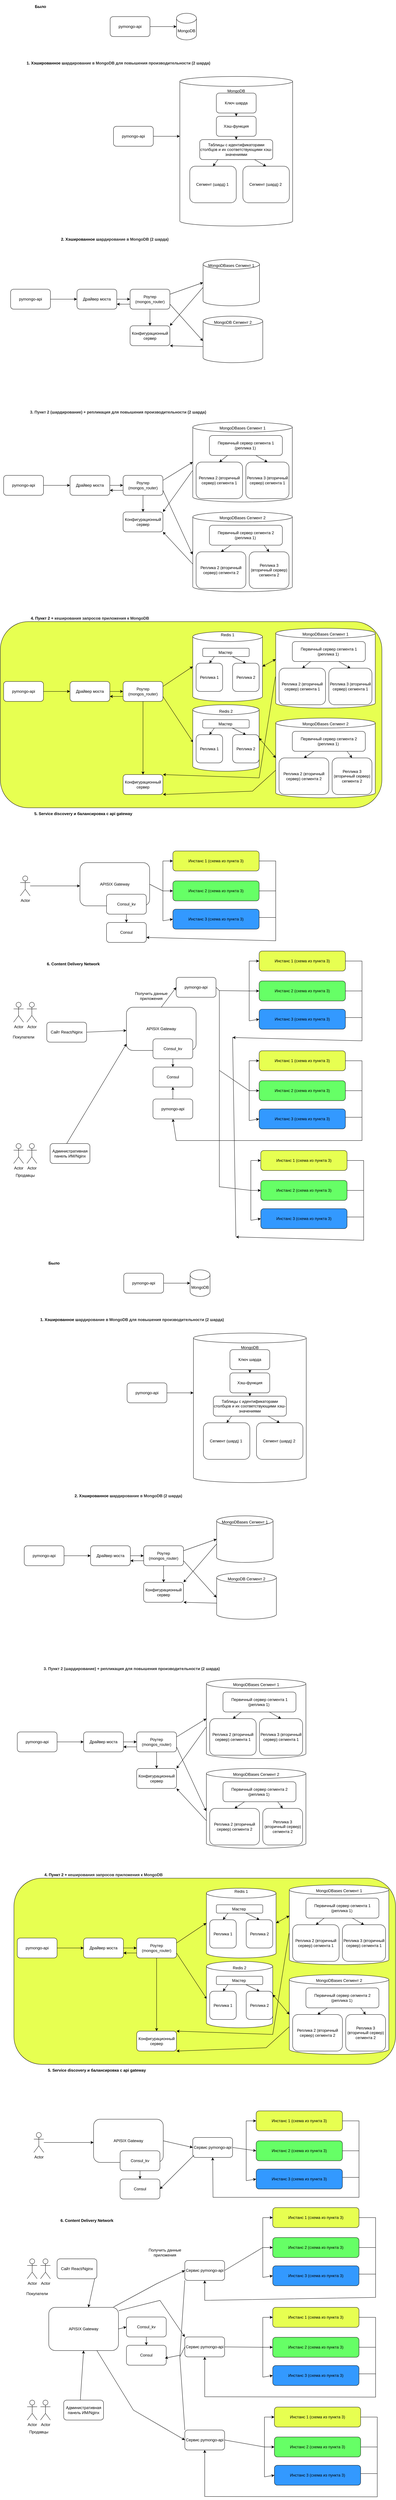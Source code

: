 <mxfile version="26.2.14">
  <diagram name="Page-1" id="-H_mtQnk-PTXWXPvYvuk">
    <mxGraphModel dx="1593" dy="798" grid="1" gridSize="10" guides="1" tooltips="1" connect="1" arrows="1" fold="1" page="1" pageScale="1" pageWidth="1169" pageHeight="827" math="0" shadow="0">
      <root>
        <mxCell id="0" />
        <mxCell id="1" parent="0" />
        <mxCell id="lrtOGTi42sTW7biP3XFJ-108" value="" style="rounded=1;whiteSpace=wrap;html=1;fillColor=#E7FF51;" vertex="1" parent="1">
          <mxGeometry x="19" y="2020" width="1150" height="560" as="geometry" />
        </mxCell>
        <mxCell id="zA23MoTUsTF4_91t8viU-2" value="MongoDB" style="shape=cylinder3;whiteSpace=wrap;html=1;boundedLbl=1;backgroundOutline=1;size=15;" parent="1" vertex="1">
          <mxGeometry x="550" y="190" width="60" height="80" as="geometry" />
        </mxCell>
        <mxCell id="zA23MoTUsTF4_91t8viU-3" value="pymongo-api" style="rounded=1;whiteSpace=wrap;html=1;" parent="1" vertex="1">
          <mxGeometry x="350" y="200" width="120" height="60" as="geometry" />
        </mxCell>
        <mxCell id="zA23MoTUsTF4_91t8viU-4" style="edgeStyle=orthogonalEdgeStyle;rounded=0;orthogonalLoop=1;jettySize=auto;html=1;exitX=1;exitY=0.5;exitDx=0;exitDy=0;entryX=0;entryY=0.5;entryDx=0;entryDy=0;entryPerimeter=0;" parent="1" source="zA23MoTUsTF4_91t8viU-3" target="zA23MoTUsTF4_91t8viU-2" edge="1">
          <mxGeometry relative="1" as="geometry" />
        </mxCell>
        <mxCell id="lrtOGTi42sTW7biP3XFJ-1" value="&lt;b&gt;Было&lt;/b&gt;" style="text;html=1;align=center;verticalAlign=middle;whiteSpace=wrap;rounded=0;" vertex="1" parent="1">
          <mxGeometry x="100" y="150" width="80" height="40" as="geometry" />
        </mxCell>
        <mxCell id="lrtOGTi42sTW7biP3XFJ-2" value="&lt;font style=&quot;font-size: 12px;&quot;&gt;&lt;b&gt;1. Хэшированное ш&lt;span style=&quot;color: rgba(0, 0, 0, 0.85); font-family: &amp;quot;YS Text&amp;quot;, sans-serif; text-align: left; white-space-collapse: preserve-breaks; background-color: rgb(255, 255, 255);&quot;&gt;ардирование в MongoDB для повышения производительности (2 шарда)&lt;/span&gt;&lt;/b&gt;&lt;/font&gt;" style="text;html=1;align=center;verticalAlign=middle;whiteSpace=wrap;rounded=0;" vertex="1" parent="1">
          <mxGeometry x="90" y="320" width="570" height="40" as="geometry" />
        </mxCell>
        <mxCell id="lrtOGTi42sTW7biP3XFJ-3" value="MongoDB&lt;div&gt;&lt;br&gt;&lt;/div&gt;&lt;div&gt;&lt;br&gt;&lt;/div&gt;&lt;div&gt;&lt;br&gt;&lt;/div&gt;&lt;div&gt;&lt;br&gt;&lt;/div&gt;&lt;div&gt;&lt;br&gt;&lt;/div&gt;&lt;div&gt;&lt;br&gt;&lt;/div&gt;&lt;div&gt;&lt;br&gt;&lt;/div&gt;&lt;div&gt;&lt;br&gt;&lt;/div&gt;&lt;div&gt;&lt;br&gt;&lt;/div&gt;&lt;div&gt;&lt;br&gt;&lt;/div&gt;&lt;div&gt;&lt;br&gt;&lt;/div&gt;&lt;div&gt;&lt;br&gt;&lt;/div&gt;&lt;div&gt;&lt;br&gt;&lt;/div&gt;&lt;div&gt;&lt;br&gt;&lt;/div&gt;&lt;div&gt;&lt;br&gt;&lt;/div&gt;&lt;div&gt;&lt;br&gt;&lt;/div&gt;&lt;div&gt;&lt;br&gt;&lt;/div&gt;&lt;div&gt;&lt;br&gt;&lt;/div&gt;&lt;div&gt;&lt;br&gt;&lt;/div&gt;&lt;div&gt;&lt;br&gt;&lt;/div&gt;&lt;div&gt;&lt;br&gt;&lt;/div&gt;&lt;div&gt;&lt;br&gt;&lt;/div&gt;&lt;div&gt;&lt;br&gt;&lt;/div&gt;&lt;div&gt;&lt;br&gt;&lt;/div&gt;&lt;div&gt;&lt;br&gt;&lt;/div&gt;&lt;div&gt;&lt;br&gt;&lt;/div&gt;&lt;div&gt;&lt;br&gt;&lt;/div&gt;" style="shape=cylinder3;whiteSpace=wrap;html=1;boundedLbl=1;backgroundOutline=1;size=15;" vertex="1" parent="1">
          <mxGeometry x="560" y="380" width="340" height="450" as="geometry" />
        </mxCell>
        <mxCell id="lrtOGTi42sTW7biP3XFJ-4" value="pymongo-api" style="rounded=1;whiteSpace=wrap;html=1;" vertex="1" parent="1">
          <mxGeometry x="360" y="530" width="120" height="60" as="geometry" />
        </mxCell>
        <mxCell id="lrtOGTi42sTW7biP3XFJ-5" style="edgeStyle=orthogonalEdgeStyle;rounded=0;orthogonalLoop=1;jettySize=auto;html=1;exitX=1;exitY=0.5;exitDx=0;exitDy=0;entryX=0;entryY=0.5;entryDx=0;entryDy=0;entryPerimeter=0;" edge="1" parent="1" source="lrtOGTi42sTW7biP3XFJ-4">
          <mxGeometry relative="1" as="geometry">
            <mxPoint x="560" y="560" as="targetPoint" />
          </mxGeometry>
        </mxCell>
        <mxCell id="lrtOGTi42sTW7biP3XFJ-6" value="Ключ шарда" style="rounded=1;whiteSpace=wrap;html=1;" vertex="1" parent="1">
          <mxGeometry x="670" y="430" width="120" height="60" as="geometry" />
        </mxCell>
        <mxCell id="lrtOGTi42sTW7biP3XFJ-7" value="Хэш-функция" style="rounded=1;whiteSpace=wrap;html=1;" vertex="1" parent="1">
          <mxGeometry x="670" y="500" width="120" height="60" as="geometry" />
        </mxCell>
        <mxCell id="lrtOGTi42sTW7biP3XFJ-8" value="Таблицы с идентификаторами столбцов и их соответствующими хэш-значениями" style="rounded=1;whiteSpace=wrap;html=1;" vertex="1" parent="1">
          <mxGeometry x="620" y="570" width="220" height="60" as="geometry" />
        </mxCell>
        <mxCell id="lrtOGTi42sTW7biP3XFJ-9" value="Сегмент (шард) 1&amp;nbsp;" style="rounded=1;whiteSpace=wrap;html=1;" vertex="1" parent="1">
          <mxGeometry x="590" y="650" width="140" height="110" as="geometry" />
        </mxCell>
        <mxCell id="lrtOGTi42sTW7biP3XFJ-10" value="Сегмент (шард) 2&amp;nbsp;" style="rounded=1;whiteSpace=wrap;html=1;" vertex="1" parent="1">
          <mxGeometry x="750" y="650" width="140" height="110" as="geometry" />
        </mxCell>
        <mxCell id="lrtOGTi42sTW7biP3XFJ-11" value="" style="endArrow=classic;html=1;rounded=0;exitX=0.5;exitY=1;exitDx=0;exitDy=0;entryX=0.5;entryY=0;entryDx=0;entryDy=0;" edge="1" parent="1" source="lrtOGTi42sTW7biP3XFJ-6" target="lrtOGTi42sTW7biP3XFJ-7">
          <mxGeometry width="50" height="50" relative="1" as="geometry">
            <mxPoint x="560" y="560" as="sourcePoint" />
            <mxPoint x="610" y="510" as="targetPoint" />
          </mxGeometry>
        </mxCell>
        <mxCell id="lrtOGTi42sTW7biP3XFJ-12" value="" style="endArrow=classic;html=1;rounded=0;exitX=0.5;exitY=1;exitDx=0;exitDy=0;entryX=0.5;entryY=0;entryDx=0;entryDy=0;" edge="1" parent="1" source="lrtOGTi42sTW7biP3XFJ-7" target="lrtOGTi42sTW7biP3XFJ-8">
          <mxGeometry width="50" height="50" relative="1" as="geometry">
            <mxPoint x="560" y="560" as="sourcePoint" />
            <mxPoint x="610" y="510" as="targetPoint" />
          </mxGeometry>
        </mxCell>
        <mxCell id="lrtOGTi42sTW7biP3XFJ-13" value="" style="endArrow=classic;html=1;rounded=0;exitX=0.25;exitY=1;exitDx=0;exitDy=0;entryX=0.5;entryY=0;entryDx=0;entryDy=0;" edge="1" parent="1" source="lrtOGTi42sTW7biP3XFJ-8" target="lrtOGTi42sTW7biP3XFJ-9">
          <mxGeometry width="50" height="50" relative="1" as="geometry">
            <mxPoint x="560" y="560" as="sourcePoint" />
            <mxPoint x="610" y="510" as="targetPoint" />
          </mxGeometry>
        </mxCell>
        <mxCell id="lrtOGTi42sTW7biP3XFJ-14" value="" style="endArrow=classic;html=1;rounded=0;exitX=0.75;exitY=1;exitDx=0;exitDy=0;entryX=0.5;entryY=0;entryDx=0;entryDy=0;" edge="1" parent="1" source="lrtOGTi42sTW7biP3XFJ-8" target="lrtOGTi42sTW7biP3XFJ-10">
          <mxGeometry width="50" height="50" relative="1" as="geometry">
            <mxPoint x="560" y="560" as="sourcePoint" />
            <mxPoint x="610" y="510" as="targetPoint" />
          </mxGeometry>
        </mxCell>
        <mxCell id="lrtOGTi42sTW7biP3XFJ-15" value="&lt;div style=&quot;text-align: center;&quot;&gt;&lt;b style=&quot;&quot;&gt;&lt;span style=&quot;text-align: left; background-color: rgb(255, 255, 255); color: rgba(0, 0, 0, 0.85);&quot;&gt;3. Пункт 2 (шардирование) + репликация&amp;nbsp;&lt;/span&gt;&lt;span style=&quot;color: rgba(0, 0, 0, 0.85); background-color: rgb(255, 255, 255); font-family: &amp;quot;YS Text&amp;quot;, sans-serif; text-align: left; white-space-collapse: preserve-breaks;&quot;&gt;для повышения производительности (2 шарда)&lt;/span&gt;&lt;/b&gt;&lt;/div&gt;" style="text;html=1;align=center;verticalAlign=middle;whiteSpace=wrap;rounded=0;" vertex="1" parent="1">
          <mxGeometry x="89" y="1370" width="570" height="40" as="geometry" />
        </mxCell>
        <mxCell id="lrtOGTi42sTW7biP3XFJ-16" value="MongoDBases Сегмент 1&lt;div&gt;&lt;br&gt;&lt;/div&gt;&lt;div&gt;&lt;br&gt;&lt;/div&gt;&lt;div&gt;&lt;br&gt;&lt;/div&gt;&lt;div&gt;&lt;br&gt;&lt;/div&gt;&lt;div&gt;&lt;br&gt;&lt;/div&gt;&lt;div&gt;&lt;br&gt;&lt;/div&gt;&lt;div&gt;&lt;br&gt;&lt;/div&gt;&lt;div&gt;&lt;br&gt;&lt;/div&gt;&lt;div&gt;&lt;br&gt;&lt;/div&gt;&lt;div&gt;&lt;br&gt;&lt;/div&gt;&lt;div&gt;&lt;br&gt;&lt;/div&gt;&lt;div&gt;&lt;br&gt;&lt;/div&gt;&lt;div&gt;&lt;br&gt;&lt;/div&gt;&lt;div&gt;&lt;br&gt;&lt;/div&gt;&lt;div&gt;&lt;br&gt;&lt;/div&gt;&lt;div&gt;&lt;br&gt;&lt;/div&gt;" style="shape=cylinder3;whiteSpace=wrap;html=1;boundedLbl=1;backgroundOutline=1;size=15;" vertex="1" parent="1">
          <mxGeometry x="599" y="1420" width="300" height="240" as="geometry" />
        </mxCell>
        <mxCell id="lrtOGTi42sTW7biP3XFJ-17" value="pymongo-api" style="rounded=1;whiteSpace=wrap;html=1;" vertex="1" parent="1">
          <mxGeometry x="29" y="1580" width="120" height="60" as="geometry" />
        </mxCell>
        <mxCell id="lrtOGTi42sTW7biP3XFJ-18" style="edgeStyle=orthogonalEdgeStyle;rounded=0;orthogonalLoop=1;jettySize=auto;html=1;exitX=1;exitY=0.5;exitDx=0;exitDy=0;entryX=0;entryY=0.5;entryDx=0;entryDy=0;entryPerimeter=0;" edge="1" parent="1" source="lrtOGTi42sTW7biP3XFJ-17">
          <mxGeometry relative="1" as="geometry">
            <mxPoint x="229" y="1610" as="targetPoint" />
          </mxGeometry>
        </mxCell>
        <mxCell id="lrtOGTi42sTW7biP3XFJ-21" value="Первичный сервер сегмента 1 (реплика 1)&amp;nbsp;" style="rounded=1;whiteSpace=wrap;html=1;" vertex="1" parent="1">
          <mxGeometry x="649" y="1460" width="220" height="60" as="geometry" />
        </mxCell>
        <mxCell id="lrtOGTi42sTW7biP3XFJ-22" value="Реплика 2 (вторичный сервер) сегмента 1" style="rounded=1;whiteSpace=wrap;html=1;" vertex="1" parent="1">
          <mxGeometry x="609" y="1540" width="140" height="110" as="geometry" />
        </mxCell>
        <mxCell id="lrtOGTi42sTW7biP3XFJ-28" value="Драйвер моста" style="rounded=1;whiteSpace=wrap;html=1;" vertex="1" parent="1">
          <mxGeometry x="229" y="1580" width="120" height="60" as="geometry" />
        </mxCell>
        <mxCell id="lrtOGTi42sTW7biP3XFJ-29" value="Роутер (mongos_router)" style="rounded=1;whiteSpace=wrap;html=1;" vertex="1" parent="1">
          <mxGeometry x="389" y="1580" width="120" height="60" as="geometry" />
        </mxCell>
        <mxCell id="lrtOGTi42sTW7biP3XFJ-30" value="" style="endArrow=classic;html=1;rounded=0;exitX=1;exitY=0.5;exitDx=0;exitDy=0;entryX=0;entryY=0.5;entryDx=0;entryDy=0;" edge="1" parent="1" source="lrtOGTi42sTW7biP3XFJ-28" target="lrtOGTi42sTW7biP3XFJ-29">
          <mxGeometry width="50" height="50" relative="1" as="geometry">
            <mxPoint x="559" y="1570" as="sourcePoint" />
            <mxPoint x="609" y="1520" as="targetPoint" />
          </mxGeometry>
        </mxCell>
        <mxCell id="lrtOGTi42sTW7biP3XFJ-31" value="" style="endArrow=classic;html=1;rounded=0;entryX=1;entryY=0.75;entryDx=0;entryDy=0;exitX=0;exitY=0.75;exitDx=0;exitDy=0;" edge="1" parent="1" source="lrtOGTi42sTW7biP3XFJ-29" target="lrtOGTi42sTW7biP3XFJ-28">
          <mxGeometry width="50" height="50" relative="1" as="geometry">
            <mxPoint x="559" y="1570" as="sourcePoint" />
            <mxPoint x="609" y="1520" as="targetPoint" />
          </mxGeometry>
        </mxCell>
        <mxCell id="lrtOGTi42sTW7biP3XFJ-33" value="MongoDBases Сегмент 2&lt;div&gt;&lt;br&gt;&lt;/div&gt;&lt;div&gt;&lt;br&gt;&lt;/div&gt;&lt;div&gt;&lt;br&gt;&lt;/div&gt;&lt;div&gt;&lt;br&gt;&lt;/div&gt;&lt;div&gt;&lt;br&gt;&lt;/div&gt;&lt;div&gt;&lt;br&gt;&lt;/div&gt;&lt;div&gt;&lt;br&gt;&lt;/div&gt;&lt;div&gt;&lt;br&gt;&lt;/div&gt;&lt;div&gt;&lt;br&gt;&lt;/div&gt;&lt;div&gt;&lt;br&gt;&lt;/div&gt;&lt;div&gt;&lt;br&gt;&lt;/div&gt;&lt;div&gt;&lt;br&gt;&lt;/div&gt;&lt;div&gt;&lt;br&gt;&lt;/div&gt;&lt;div&gt;&lt;br&gt;&lt;/div&gt;&lt;div&gt;&lt;br&gt;&lt;/div&gt;&lt;div&gt;&lt;br&gt;&lt;/div&gt;" style="shape=cylinder3;whiteSpace=wrap;html=1;boundedLbl=1;backgroundOutline=1;size=15;" vertex="1" parent="1">
          <mxGeometry x="599" y="1690" width="300" height="240" as="geometry" />
        </mxCell>
        <mxCell id="lrtOGTi42sTW7biP3XFJ-34" value="Первичный сервер сегмента 2 (реплика 1)&amp;nbsp;" style="rounded=1;whiteSpace=wrap;html=1;" vertex="1" parent="1">
          <mxGeometry x="649" y="1730" width="220" height="60" as="geometry" />
        </mxCell>
        <mxCell id="lrtOGTi42sTW7biP3XFJ-35" value="Реплика 2 (вторичный сервер) сегмента 2" style="rounded=1;whiteSpace=wrap;html=1;" vertex="1" parent="1">
          <mxGeometry x="609" y="1810" width="150" height="110" as="geometry" />
        </mxCell>
        <mxCell id="lrtOGTi42sTW7biP3XFJ-39" value="" style="endArrow=classic;html=1;rounded=0;exitX=1;exitY=0.25;exitDx=0;exitDy=0;entryX=0;entryY=0.5;entryDx=0;entryDy=0;entryPerimeter=0;" edge="1" parent="1" source="lrtOGTi42sTW7biP3XFJ-29" target="lrtOGTi42sTW7biP3XFJ-16">
          <mxGeometry width="50" height="50" relative="1" as="geometry">
            <mxPoint x="559" y="1690" as="sourcePoint" />
            <mxPoint x="609" y="1640" as="targetPoint" />
          </mxGeometry>
        </mxCell>
        <mxCell id="lrtOGTi42sTW7biP3XFJ-40" value="" style="endArrow=classic;html=1;rounded=0;entryX=-0.003;entryY=0.533;entryDx=0;entryDy=0;entryPerimeter=0;exitX=1;exitY=0.75;exitDx=0;exitDy=0;" edge="1" parent="1" source="lrtOGTi42sTW7biP3XFJ-29" target="lrtOGTi42sTW7biP3XFJ-33">
          <mxGeometry width="50" height="50" relative="1" as="geometry">
            <mxPoint x="559" y="1690" as="sourcePoint" />
            <mxPoint x="609" y="1640" as="targetPoint" />
          </mxGeometry>
        </mxCell>
        <mxCell id="lrtOGTi42sTW7biP3XFJ-49" value="Реплика 3 (вторичный сервер) сегмента 1" style="rounded=1;whiteSpace=wrap;html=1;" vertex="1" parent="1">
          <mxGeometry x="759" y="1540" width="130" height="110" as="geometry" />
        </mxCell>
        <mxCell id="lrtOGTi42sTW7biP3XFJ-54" value="Реплика 3 (вторичный сервер) сегмента 2" style="rounded=1;whiteSpace=wrap;html=1;" vertex="1" parent="1">
          <mxGeometry x="769" y="1810" width="120" height="110" as="geometry" />
        </mxCell>
        <mxCell id="lrtOGTi42sTW7biP3XFJ-57" value="" style="endArrow=classic;html=1;rounded=0;exitX=0.25;exitY=1;exitDx=0;exitDy=0;entryX=0.5;entryY=0;entryDx=0;entryDy=0;" edge="1" parent="1" source="lrtOGTi42sTW7biP3XFJ-21" target="lrtOGTi42sTW7biP3XFJ-22">
          <mxGeometry width="50" height="50" relative="1" as="geometry">
            <mxPoint x="559" y="1690" as="sourcePoint" />
            <mxPoint x="609" y="1640" as="targetPoint" />
          </mxGeometry>
        </mxCell>
        <mxCell id="lrtOGTi42sTW7biP3XFJ-58" value="" style="endArrow=classic;html=1;rounded=0;entryX=0.5;entryY=0;entryDx=0;entryDy=0;" edge="1" parent="1" source="lrtOGTi42sTW7biP3XFJ-34" target="lrtOGTi42sTW7biP3XFJ-35">
          <mxGeometry width="50" height="50" relative="1" as="geometry">
            <mxPoint x="714" y="1530" as="sourcePoint" />
            <mxPoint x="689" y="1550" as="targetPoint" />
            <Array as="points" />
          </mxGeometry>
        </mxCell>
        <mxCell id="lrtOGTi42sTW7biP3XFJ-59" value="" style="endArrow=classic;html=1;rounded=0;entryX=0.5;entryY=0;entryDx=0;entryDy=0;exitX=0.75;exitY=1;exitDx=0;exitDy=0;" edge="1" parent="1" source="lrtOGTi42sTW7biP3XFJ-34" target="lrtOGTi42sTW7biP3XFJ-54">
          <mxGeometry width="50" height="50" relative="1" as="geometry">
            <mxPoint x="559" y="1690" as="sourcePoint" />
            <mxPoint x="609" y="1640" as="targetPoint" />
          </mxGeometry>
        </mxCell>
        <mxCell id="lrtOGTi42sTW7biP3XFJ-60" value="" style="endArrow=classic;html=1;rounded=0;exitX=0.636;exitY=1;exitDx=0;exitDy=0;exitPerimeter=0;entryX=0.5;entryY=0;entryDx=0;entryDy=0;" edge="1" parent="1" source="lrtOGTi42sTW7biP3XFJ-21" target="lrtOGTi42sTW7biP3XFJ-49">
          <mxGeometry width="50" height="50" relative="1" as="geometry">
            <mxPoint x="559" y="1690" as="sourcePoint" />
            <mxPoint x="609" y="1640" as="targetPoint" />
          </mxGeometry>
        </mxCell>
        <mxCell id="lrtOGTi42sTW7biP3XFJ-61" value="Конфигурационный сервер" style="rounded=1;whiteSpace=wrap;html=1;" vertex="1" parent="1">
          <mxGeometry x="389" y="1690" width="120" height="60" as="geometry" />
        </mxCell>
        <mxCell id="lrtOGTi42sTW7biP3XFJ-63" value="" style="endArrow=classic;html=1;rounded=0;exitX=0.5;exitY=1;exitDx=0;exitDy=0;entryX=0.5;entryY=0;entryDx=0;entryDy=0;" edge="1" parent="1" source="lrtOGTi42sTW7biP3XFJ-29" target="lrtOGTi42sTW7biP3XFJ-61">
          <mxGeometry width="50" height="50" relative="1" as="geometry">
            <mxPoint x="559" y="1810" as="sourcePoint" />
            <mxPoint x="609" y="1760" as="targetPoint" />
          </mxGeometry>
        </mxCell>
        <mxCell id="lrtOGTi42sTW7biP3XFJ-64" value="" style="endArrow=classic;html=1;rounded=0;exitX=-0.003;exitY=0.608;exitDx=0;exitDy=0;exitPerimeter=0;entryX=1;entryY=0;entryDx=0;entryDy=0;" edge="1" parent="1" source="lrtOGTi42sTW7biP3XFJ-16" target="lrtOGTi42sTW7biP3XFJ-61">
          <mxGeometry width="50" height="50" relative="1" as="geometry">
            <mxPoint x="559" y="1810" as="sourcePoint" />
            <mxPoint x="609" y="1760" as="targetPoint" />
          </mxGeometry>
        </mxCell>
        <mxCell id="lrtOGTi42sTW7biP3XFJ-65" value="" style="endArrow=classic;html=1;rounded=0;exitX=0;exitY=0.654;exitDx=0;exitDy=0;exitPerimeter=0;entryX=1;entryY=1;entryDx=0;entryDy=0;" edge="1" parent="1" source="lrtOGTi42sTW7biP3XFJ-33" target="lrtOGTi42sTW7biP3XFJ-61">
          <mxGeometry width="50" height="50" relative="1" as="geometry">
            <mxPoint x="559" y="1810" as="sourcePoint" />
            <mxPoint x="609" y="1760" as="targetPoint" />
          </mxGeometry>
        </mxCell>
        <mxCell id="lrtOGTi42sTW7biP3XFJ-66" value="&lt;font style=&quot;font-size: 12px;&quot; face=&quot;Helvetica&quot;&gt;&lt;b&gt;&lt;font style=&quot;&quot;&gt;4. Пункт 2 +&amp;nbsp;&lt;/font&gt;&lt;span style=&quot;color: rgba(0, 0, 0, 0.85); text-align: left; white-space-collapse: preserve-breaks; background-color: rgb(255, 255, 255);&quot;&gt;кеширования запросов приложения к MongoDB&lt;/span&gt;&lt;/b&gt;&lt;/font&gt;" style="text;html=1;align=center;verticalAlign=middle;whiteSpace=wrap;rounded=0;" vertex="1" parent="1">
          <mxGeometry x="89" y="1990" width="400" height="40" as="geometry" />
        </mxCell>
        <mxCell id="lrtOGTi42sTW7biP3XFJ-67" value="MongoDBases Сегмент 1&lt;div&gt;&lt;br&gt;&lt;/div&gt;&lt;div&gt;&lt;br&gt;&lt;/div&gt;&lt;div&gt;&lt;br&gt;&lt;/div&gt;&lt;div&gt;&lt;br&gt;&lt;/div&gt;&lt;div&gt;&lt;br&gt;&lt;/div&gt;&lt;div&gt;&lt;br&gt;&lt;/div&gt;&lt;div&gt;&lt;br&gt;&lt;/div&gt;&lt;div&gt;&lt;br&gt;&lt;/div&gt;&lt;div&gt;&lt;br&gt;&lt;/div&gt;&lt;div&gt;&lt;br&gt;&lt;/div&gt;&lt;div&gt;&lt;br&gt;&lt;/div&gt;&lt;div&gt;&lt;br&gt;&lt;/div&gt;&lt;div&gt;&lt;br&gt;&lt;/div&gt;&lt;div&gt;&lt;br&gt;&lt;/div&gt;&lt;div&gt;&lt;br&gt;&lt;/div&gt;&lt;div&gt;&lt;br&gt;&lt;/div&gt;" style="shape=cylinder3;whiteSpace=wrap;html=1;boundedLbl=1;backgroundOutline=1;size=15;" vertex="1" parent="1">
          <mxGeometry x="849" y="2040" width="300" height="240" as="geometry" />
        </mxCell>
        <mxCell id="lrtOGTi42sTW7biP3XFJ-68" value="pymongo-api" style="rounded=1;whiteSpace=wrap;html=1;" vertex="1" parent="1">
          <mxGeometry x="29" y="2200" width="120" height="60" as="geometry" />
        </mxCell>
        <mxCell id="lrtOGTi42sTW7biP3XFJ-69" style="edgeStyle=orthogonalEdgeStyle;rounded=0;orthogonalLoop=1;jettySize=auto;html=1;exitX=1;exitY=0.5;exitDx=0;exitDy=0;entryX=0;entryY=0.5;entryDx=0;entryDy=0;entryPerimeter=0;" edge="1" parent="1" source="lrtOGTi42sTW7biP3XFJ-68">
          <mxGeometry relative="1" as="geometry">
            <mxPoint x="229" y="2230" as="targetPoint" />
          </mxGeometry>
        </mxCell>
        <mxCell id="lrtOGTi42sTW7biP3XFJ-70" value="Первичный сервер сегмента 1 (реплика 1)&amp;nbsp;" style="rounded=1;whiteSpace=wrap;html=1;" vertex="1" parent="1">
          <mxGeometry x="899" y="2080" width="220" height="60" as="geometry" />
        </mxCell>
        <mxCell id="lrtOGTi42sTW7biP3XFJ-71" value="Реплика 2 (вторичный сервер) сегмента 1" style="rounded=1;whiteSpace=wrap;html=1;" vertex="1" parent="1">
          <mxGeometry x="859" y="2160" width="140" height="110" as="geometry" />
        </mxCell>
        <mxCell id="lrtOGTi42sTW7biP3XFJ-72" value="Драйвер моста" style="rounded=1;whiteSpace=wrap;html=1;" vertex="1" parent="1">
          <mxGeometry x="229" y="2200" width="120" height="60" as="geometry" />
        </mxCell>
        <mxCell id="lrtOGTi42sTW7biP3XFJ-73" value="Роутер (mongos_router)" style="rounded=1;whiteSpace=wrap;html=1;" vertex="1" parent="1">
          <mxGeometry x="389" y="2200" width="120" height="60" as="geometry" />
        </mxCell>
        <mxCell id="lrtOGTi42sTW7biP3XFJ-74" value="" style="endArrow=classic;html=1;rounded=0;exitX=1;exitY=0.5;exitDx=0;exitDy=0;entryX=0;entryY=0.5;entryDx=0;entryDy=0;" edge="1" parent="1" source="lrtOGTi42sTW7biP3XFJ-72" target="lrtOGTi42sTW7biP3XFJ-73">
          <mxGeometry width="50" height="50" relative="1" as="geometry">
            <mxPoint x="559" y="2190" as="sourcePoint" />
            <mxPoint x="609" y="2140" as="targetPoint" />
          </mxGeometry>
        </mxCell>
        <mxCell id="lrtOGTi42sTW7biP3XFJ-75" value="" style="endArrow=classic;html=1;rounded=0;entryX=1;entryY=0.75;entryDx=0;entryDy=0;exitX=0;exitY=0.75;exitDx=0;exitDy=0;" edge="1" parent="1" source="lrtOGTi42sTW7biP3XFJ-73" target="lrtOGTi42sTW7biP3XFJ-72">
          <mxGeometry width="50" height="50" relative="1" as="geometry">
            <mxPoint x="559" y="2190" as="sourcePoint" />
            <mxPoint x="609" y="2140" as="targetPoint" />
          </mxGeometry>
        </mxCell>
        <mxCell id="lrtOGTi42sTW7biP3XFJ-77" value="MongoDBases Сегмент 2&lt;div&gt;&lt;br&gt;&lt;/div&gt;&lt;div&gt;&lt;br&gt;&lt;/div&gt;&lt;div&gt;&lt;br&gt;&lt;/div&gt;&lt;div&gt;&lt;br&gt;&lt;/div&gt;&lt;div&gt;&lt;br&gt;&lt;/div&gt;&lt;div&gt;&lt;br&gt;&lt;/div&gt;&lt;div&gt;&lt;br&gt;&lt;/div&gt;&lt;div&gt;&lt;br&gt;&lt;/div&gt;&lt;div&gt;&lt;br&gt;&lt;/div&gt;&lt;div&gt;&lt;br&gt;&lt;/div&gt;&lt;div&gt;&lt;br&gt;&lt;/div&gt;&lt;div&gt;&lt;br&gt;&lt;/div&gt;&lt;div&gt;&lt;br&gt;&lt;/div&gt;&lt;div&gt;&lt;br&gt;&lt;/div&gt;&lt;div&gt;&lt;br&gt;&lt;/div&gt;&lt;div&gt;&lt;br&gt;&lt;/div&gt;" style="shape=cylinder3;whiteSpace=wrap;html=1;boundedLbl=1;backgroundOutline=1;size=15;" vertex="1" parent="1">
          <mxGeometry x="849" y="2310" width="300" height="240" as="geometry" />
        </mxCell>
        <mxCell id="lrtOGTi42sTW7biP3XFJ-78" value="Первичный сервер сегмента 2 (реплика 1)&amp;nbsp;" style="rounded=1;whiteSpace=wrap;html=1;" vertex="1" parent="1">
          <mxGeometry x="899" y="2350" width="220" height="60" as="geometry" />
        </mxCell>
        <mxCell id="lrtOGTi42sTW7biP3XFJ-79" value="Реплика 2 (вторичный сервер) сегмента 2" style="rounded=1;whiteSpace=wrap;html=1;" vertex="1" parent="1">
          <mxGeometry x="859" y="2430" width="150" height="110" as="geometry" />
        </mxCell>
        <mxCell id="lrtOGTi42sTW7biP3XFJ-80" value="" style="endArrow=classic;html=1;rounded=0;exitX=1;exitY=0.25;exitDx=0;exitDy=0;entryX=0;entryY=0.5;entryDx=0;entryDy=0;entryPerimeter=0;" edge="1" parent="1" source="lrtOGTi42sTW7biP3XFJ-73" target="lrtOGTi42sTW7biP3XFJ-92">
          <mxGeometry width="50" height="50" relative="1" as="geometry">
            <mxPoint x="559" y="2310" as="sourcePoint" />
            <mxPoint x="629" y="2170" as="targetPoint" />
          </mxGeometry>
        </mxCell>
        <mxCell id="lrtOGTi42sTW7biP3XFJ-81" value="" style="endArrow=classic;html=1;rounded=0;exitX=1;exitY=0.75;exitDx=0;exitDy=0;entryX=0.007;entryY=0.567;entryDx=0;entryDy=0;entryPerimeter=0;" edge="1" parent="1" source="lrtOGTi42sTW7biP3XFJ-73" target="lrtOGTi42sTW7biP3XFJ-93">
          <mxGeometry width="50" height="50" relative="1" as="geometry">
            <mxPoint x="559" y="2310" as="sourcePoint" />
            <mxPoint x="649" y="2390" as="targetPoint" />
          </mxGeometry>
        </mxCell>
        <mxCell id="lrtOGTi42sTW7biP3XFJ-82" value="Реплика 3 (вторичный сервер) сегмента 1" style="rounded=1;whiteSpace=wrap;html=1;" vertex="1" parent="1">
          <mxGeometry x="1009" y="2160" width="130" height="110" as="geometry" />
        </mxCell>
        <mxCell id="lrtOGTi42sTW7biP3XFJ-83" value="Реплика 3 (вторичный сервер) сегмента 2" style="rounded=1;whiteSpace=wrap;html=1;" vertex="1" parent="1">
          <mxGeometry x="1019" y="2430" width="120" height="110" as="geometry" />
        </mxCell>
        <mxCell id="lrtOGTi42sTW7biP3XFJ-84" value="" style="endArrow=classic;html=1;rounded=0;exitX=0.25;exitY=1;exitDx=0;exitDy=0;entryX=0.5;entryY=0;entryDx=0;entryDy=0;" edge="1" parent="1" source="lrtOGTi42sTW7biP3XFJ-70" target="lrtOGTi42sTW7biP3XFJ-71">
          <mxGeometry width="50" height="50" relative="1" as="geometry">
            <mxPoint x="809" y="2310" as="sourcePoint" />
            <mxPoint x="859" y="2260" as="targetPoint" />
          </mxGeometry>
        </mxCell>
        <mxCell id="lrtOGTi42sTW7biP3XFJ-85" value="" style="endArrow=classic;html=1;rounded=0;entryX=0.5;entryY=0;entryDx=0;entryDy=0;" edge="1" parent="1" source="lrtOGTi42sTW7biP3XFJ-78" target="lrtOGTi42sTW7biP3XFJ-79">
          <mxGeometry width="50" height="50" relative="1" as="geometry">
            <mxPoint x="964" y="2150" as="sourcePoint" />
            <mxPoint x="939" y="2170" as="targetPoint" />
            <Array as="points" />
          </mxGeometry>
        </mxCell>
        <mxCell id="lrtOGTi42sTW7biP3XFJ-86" value="" style="endArrow=classic;html=1;rounded=0;entryX=0.5;entryY=0;entryDx=0;entryDy=0;exitX=0.75;exitY=1;exitDx=0;exitDy=0;" edge="1" parent="1" source="lrtOGTi42sTW7biP3XFJ-78" target="lrtOGTi42sTW7biP3XFJ-83">
          <mxGeometry width="50" height="50" relative="1" as="geometry">
            <mxPoint x="809" y="2310" as="sourcePoint" />
            <mxPoint x="859" y="2260" as="targetPoint" />
          </mxGeometry>
        </mxCell>
        <mxCell id="lrtOGTi42sTW7biP3XFJ-87" value="" style="endArrow=classic;html=1;rounded=0;exitX=0.636;exitY=1;exitDx=0;exitDy=0;exitPerimeter=0;entryX=0.5;entryY=0;entryDx=0;entryDy=0;" edge="1" parent="1" source="lrtOGTi42sTW7biP3XFJ-70" target="lrtOGTi42sTW7biP3XFJ-82">
          <mxGeometry width="50" height="50" relative="1" as="geometry">
            <mxPoint x="809" y="2310" as="sourcePoint" />
            <mxPoint x="859" y="2260" as="targetPoint" />
          </mxGeometry>
        </mxCell>
        <mxCell id="lrtOGTi42sTW7biP3XFJ-88" value="Конфигурационный сервер" style="rounded=1;whiteSpace=wrap;html=1;" vertex="1" parent="1">
          <mxGeometry x="389" y="2480" width="120" height="60" as="geometry" />
        </mxCell>
        <mxCell id="lrtOGTi42sTW7biP3XFJ-89" value="" style="endArrow=classic;html=1;rounded=0;exitX=0.5;exitY=1;exitDx=0;exitDy=0;entryX=0.5;entryY=0;entryDx=0;entryDy=0;" edge="1" parent="1" source="lrtOGTi42sTW7biP3XFJ-73" target="lrtOGTi42sTW7biP3XFJ-88">
          <mxGeometry width="50" height="50" relative="1" as="geometry">
            <mxPoint x="559" y="2430" as="sourcePoint" />
            <mxPoint x="609" y="2380" as="targetPoint" />
          </mxGeometry>
        </mxCell>
        <mxCell id="lrtOGTi42sTW7biP3XFJ-90" value="" style="endArrow=classic;html=1;rounded=0;exitX=-0.003;exitY=0.608;exitDx=0;exitDy=0;exitPerimeter=0;entryX=1;entryY=0;entryDx=0;entryDy=0;" edge="1" parent="1" source="lrtOGTi42sTW7biP3XFJ-67" target="lrtOGTi42sTW7biP3XFJ-88">
          <mxGeometry width="50" height="50" relative="1" as="geometry">
            <mxPoint x="559" y="2430" as="sourcePoint" />
            <mxPoint x="609" y="2380" as="targetPoint" />
            <Array as="points">
              <mxPoint x="799" y="2490" />
            </Array>
          </mxGeometry>
        </mxCell>
        <mxCell id="lrtOGTi42sTW7biP3XFJ-91" value="" style="endArrow=classic;html=1;rounded=0;exitX=0;exitY=0.654;exitDx=0;exitDy=0;exitPerimeter=0;entryX=1;entryY=1;entryDx=0;entryDy=0;" edge="1" parent="1" source="lrtOGTi42sTW7biP3XFJ-77" target="lrtOGTi42sTW7biP3XFJ-88">
          <mxGeometry width="50" height="50" relative="1" as="geometry">
            <mxPoint x="559" y="2430" as="sourcePoint" />
            <mxPoint x="609" y="2380" as="targetPoint" />
            <Array as="points">
              <mxPoint x="779" y="2530" />
            </Array>
          </mxGeometry>
        </mxCell>
        <mxCell id="lrtOGTi42sTW7biP3XFJ-92" value="Redis 1&lt;div&gt;&lt;br&gt;&lt;/div&gt;&lt;div&gt;&lt;br&gt;&lt;/div&gt;&lt;div&gt;&lt;br&gt;&lt;/div&gt;&lt;div&gt;&lt;br&gt;&lt;/div&gt;&lt;div&gt;&lt;br&gt;&lt;/div&gt;&lt;div&gt;&lt;br&gt;&lt;/div&gt;&lt;div&gt;&lt;br&gt;&lt;/div&gt;&lt;div&gt;&lt;br&gt;&lt;/div&gt;&lt;div&gt;&lt;br&gt;&lt;/div&gt;&lt;div&gt;&lt;br&gt;&lt;/div&gt;&lt;div&gt;&lt;br&gt;&lt;/div&gt;&lt;div&gt;&lt;br&gt;&lt;/div&gt;&lt;div&gt;&lt;br&gt;&lt;/div&gt;&lt;div&gt;&lt;br&gt;&lt;/div&gt;&lt;div&gt;&lt;br&gt;&lt;/div&gt;" style="shape=cylinder3;whiteSpace=wrap;html=1;boundedLbl=1;backgroundOutline=1;size=15;" vertex="1" parent="1">
          <mxGeometry x="599" y="2050" width="210" height="210" as="geometry" />
        </mxCell>
        <mxCell id="lrtOGTi42sTW7biP3XFJ-93" value="Redis 2&lt;div&gt;&lt;br&gt;&lt;/div&gt;&lt;div&gt;&lt;br&gt;&lt;/div&gt;&lt;div&gt;&lt;br&gt;&lt;/div&gt;&lt;div&gt;&lt;br&gt;&lt;/div&gt;&lt;div&gt;&lt;br&gt;&lt;/div&gt;&lt;div&gt;&lt;br&gt;&lt;/div&gt;&lt;div&gt;&lt;br&gt;&lt;/div&gt;&lt;div&gt;&lt;br&gt;&lt;/div&gt;&lt;div&gt;&lt;br&gt;&lt;/div&gt;&lt;div&gt;&lt;br&gt;&lt;/div&gt;&lt;div&gt;&lt;br&gt;&lt;/div&gt;&lt;div&gt;&lt;br&gt;&lt;/div&gt;&lt;div&gt;&lt;br&gt;&lt;/div&gt;" style="shape=cylinder3;whiteSpace=wrap;html=1;boundedLbl=1;backgroundOutline=1;size=15;" vertex="1" parent="1">
          <mxGeometry x="599" y="2270" width="200" height="200" as="geometry" />
        </mxCell>
        <mxCell id="lrtOGTi42sTW7biP3XFJ-94" value="" style="endArrow=classic;startArrow=classic;html=1;rounded=0;entryX=0;entryY=0.388;entryDx=0;entryDy=0;entryPerimeter=0;exitX=1;exitY=0.5;exitDx=0;exitDy=0;exitPerimeter=0;" edge="1" parent="1" source="lrtOGTi42sTW7biP3XFJ-92" target="lrtOGTi42sTW7biP3XFJ-67">
          <mxGeometry width="50" height="50" relative="1" as="geometry">
            <mxPoint x="559" y="2300" as="sourcePoint" />
            <mxPoint x="609" y="2250" as="targetPoint" />
          </mxGeometry>
        </mxCell>
        <mxCell id="lrtOGTi42sTW7biP3XFJ-95" value="" style="endArrow=classic;startArrow=classic;html=1;rounded=0;entryX=0;entryY=0.5;entryDx=0;entryDy=0;entryPerimeter=0;exitX=1;exitY=0.5;exitDx=0;exitDy=0;exitPerimeter=0;" edge="1" parent="1" source="lrtOGTi42sTW7biP3XFJ-93" target="lrtOGTi42sTW7biP3XFJ-77">
          <mxGeometry width="50" height="50" relative="1" as="geometry">
            <mxPoint x="559" y="2300" as="sourcePoint" />
            <mxPoint x="609" y="2250" as="targetPoint" />
          </mxGeometry>
        </mxCell>
        <mxCell id="lrtOGTi42sTW7biP3XFJ-96" value="Мастер&amp;nbsp;" style="rounded=1;whiteSpace=wrap;html=1;" vertex="1" parent="1">
          <mxGeometry x="629" y="2100" width="140" height="25" as="geometry" />
        </mxCell>
        <mxCell id="lrtOGTi42sTW7biP3XFJ-97" value="Реплика 1" style="rounded=1;whiteSpace=wrap;html=1;" vertex="1" parent="1">
          <mxGeometry x="609" y="2145" width="80" height="85" as="geometry" />
        </mxCell>
        <mxCell id="lrtOGTi42sTW7biP3XFJ-98" value="Реплика 2" style="rounded=1;whiteSpace=wrap;html=1;" vertex="1" parent="1">
          <mxGeometry x="719" y="2145" width="80" height="85" as="geometry" />
        </mxCell>
        <mxCell id="lrtOGTi42sTW7biP3XFJ-99" value="" style="endArrow=classic;html=1;rounded=0;exitX=0.25;exitY=1;exitDx=0;exitDy=0;entryX=0.5;entryY=0;entryDx=0;entryDy=0;" edge="1" parent="1" source="lrtOGTi42sTW7biP3XFJ-96" target="lrtOGTi42sTW7biP3XFJ-97">
          <mxGeometry width="50" height="50" relative="1" as="geometry">
            <mxPoint x="539" y="2295" as="sourcePoint" />
            <mxPoint x="589" y="2245" as="targetPoint" />
          </mxGeometry>
        </mxCell>
        <mxCell id="lrtOGTi42sTW7biP3XFJ-100" value="" style="endArrow=classic;html=1;rounded=0;exitX=0.636;exitY=1;exitDx=0;exitDy=0;exitPerimeter=0;entryX=0.5;entryY=0;entryDx=0;entryDy=0;" edge="1" parent="1" source="lrtOGTi42sTW7biP3XFJ-96" target="lrtOGTi42sTW7biP3XFJ-98">
          <mxGeometry width="50" height="50" relative="1" as="geometry">
            <mxPoint x="539" y="2295" as="sourcePoint" />
            <mxPoint x="589" y="2245" as="targetPoint" />
          </mxGeometry>
        </mxCell>
        <mxCell id="lrtOGTi42sTW7biP3XFJ-101" value="Мастер&amp;nbsp;" style="rounded=1;whiteSpace=wrap;html=1;" vertex="1" parent="1">
          <mxGeometry x="629" y="2315" width="140" height="25" as="geometry" />
        </mxCell>
        <mxCell id="lrtOGTi42sTW7biP3XFJ-102" value="Реплика 1" style="rounded=1;whiteSpace=wrap;html=1;" vertex="1" parent="1">
          <mxGeometry x="609" y="2360" width="80" height="85" as="geometry" />
        </mxCell>
        <mxCell id="lrtOGTi42sTW7biP3XFJ-103" value="Реплика 2" style="rounded=1;whiteSpace=wrap;html=1;" vertex="1" parent="1">
          <mxGeometry x="719" y="2360" width="80" height="85" as="geometry" />
        </mxCell>
        <mxCell id="lrtOGTi42sTW7biP3XFJ-104" value="" style="endArrow=classic;html=1;rounded=0;exitX=0.25;exitY=1;exitDx=0;exitDy=0;entryX=0.5;entryY=0;entryDx=0;entryDy=0;" edge="1" parent="1" source="lrtOGTi42sTW7biP3XFJ-101" target="lrtOGTi42sTW7biP3XFJ-102">
          <mxGeometry width="50" height="50" relative="1" as="geometry">
            <mxPoint x="539" y="2510" as="sourcePoint" />
            <mxPoint x="589" y="2460" as="targetPoint" />
          </mxGeometry>
        </mxCell>
        <mxCell id="lrtOGTi42sTW7biP3XFJ-105" value="" style="endArrow=classic;html=1;rounded=0;exitX=0.636;exitY=1;exitDx=0;exitDy=0;exitPerimeter=0;entryX=0.5;entryY=0;entryDx=0;entryDy=0;" edge="1" parent="1" source="lrtOGTi42sTW7biP3XFJ-101" target="lrtOGTi42sTW7biP3XFJ-103">
          <mxGeometry width="50" height="50" relative="1" as="geometry">
            <mxPoint x="539" y="2510" as="sourcePoint" />
            <mxPoint x="589" y="2460" as="targetPoint" />
          </mxGeometry>
        </mxCell>
        <mxCell id="lrtOGTi42sTW7biP3XFJ-106" value="&lt;font style=&quot;font-size: 12px;&quot; face=&quot;Helvetica&quot;&gt;&lt;b&gt;&lt;font style=&quot;&quot;&gt;5. S&lt;/font&gt;&lt;/b&gt;&lt;/font&gt;&lt;span style=&quot;text-align: left;&quot;&gt;&lt;font face=&quot;Helvetica&quot; style=&quot;font-size: 12px;&quot;&gt;&lt;b&gt;ervice discovery и балансировка с api gateway&lt;/b&gt;&lt;/font&gt;&lt;/span&gt;" style="text;html=1;align=center;verticalAlign=middle;whiteSpace=wrap;rounded=0;" vertex="1" parent="1">
          <mxGeometry x="69" y="2578" width="400" height="40" as="geometry" />
        </mxCell>
        <mxCell id="lrtOGTi42sTW7biP3XFJ-109" value="Actor" style="shape=umlActor;verticalLabelPosition=bottom;verticalAlign=top;html=1;outlineConnect=0;" vertex="1" parent="1">
          <mxGeometry x="79" y="2785" width="30" height="60" as="geometry" />
        </mxCell>
        <mxCell id="lrtOGTi42sTW7biP3XFJ-114" value="" style="endArrow=classic;html=1;rounded=0;" edge="1" parent="1" source="lrtOGTi42sTW7biP3XFJ-109">
          <mxGeometry width="50" height="50" relative="1" as="geometry">
            <mxPoint x="569" y="2795" as="sourcePoint" />
            <mxPoint x="259" y="2815" as="targetPoint" />
          </mxGeometry>
        </mxCell>
        <mxCell id="lrtOGTi42sTW7biP3XFJ-115" value="APISIX Gateway" style="rounded=1;whiteSpace=wrap;html=1;" vertex="1" parent="1">
          <mxGeometry x="259" y="2745" width="210" height="130" as="geometry" />
        </mxCell>
        <mxCell id="lrtOGTi42sTW7biP3XFJ-117" value="Consul_kv" style="rounded=1;whiteSpace=wrap;html=1;" vertex="1" parent="1">
          <mxGeometry x="339" y="2840" width="120" height="60" as="geometry" />
        </mxCell>
        <mxCell id="lrtOGTi42sTW7biP3XFJ-118" value="" style="endArrow=classic;html=1;rounded=0;exitX=0.5;exitY=1;exitDx=0;exitDy=0;entryX=0.5;entryY=0;entryDx=0;entryDy=0;" edge="1" parent="1" source="lrtOGTi42sTW7biP3XFJ-117" target="lrtOGTi42sTW7biP3XFJ-119">
          <mxGeometry width="50" height="50" relative="1" as="geometry">
            <mxPoint x="569" y="2795" as="sourcePoint" />
            <mxPoint x="609" y="2815" as="targetPoint" />
          </mxGeometry>
        </mxCell>
        <mxCell id="lrtOGTi42sTW7biP3XFJ-119" value="Consul" style="rounded=1;whiteSpace=wrap;html=1;" vertex="1" parent="1">
          <mxGeometry x="339" y="2925" width="120" height="60" as="geometry" />
        </mxCell>
        <mxCell id="lrtOGTi42sTW7biP3XFJ-120" value="Инстанс 1 (схема из пункта 3)" style="rounded=1;whiteSpace=wrap;html=1;fillColor=#E7FF51;" vertex="1" parent="1">
          <mxGeometry x="539" y="2710" width="260" height="60" as="geometry" />
        </mxCell>
        <mxCell id="lrtOGTi42sTW7biP3XFJ-121" value="Инстанс 2 (схема из пункта 3)" style="rounded=1;whiteSpace=wrap;html=1;fillColor=#66FF66;" vertex="1" parent="1">
          <mxGeometry x="539" y="2800" width="260" height="60" as="geometry" />
        </mxCell>
        <mxCell id="lrtOGTi42sTW7biP3XFJ-122" value="Инстанс 3 (схема из пункта 3)" style="rounded=1;whiteSpace=wrap;html=1;fillColor=#3399FF;" vertex="1" parent="1">
          <mxGeometry x="539" y="2885" width="260" height="60" as="geometry" />
        </mxCell>
        <mxCell id="lrtOGTi42sTW7biP3XFJ-123" value="" style="endArrow=classic;html=1;rounded=0;entryX=0;entryY=0.5;entryDx=0;entryDy=0;" edge="1" parent="1" target="lrtOGTi42sTW7biP3XFJ-120">
          <mxGeometry width="50" height="50" relative="1" as="geometry">
            <mxPoint x="509" y="2740" as="sourcePoint" />
            <mxPoint x="609" y="2740" as="targetPoint" />
          </mxGeometry>
        </mxCell>
        <mxCell id="lrtOGTi42sTW7biP3XFJ-124" value="" style="endArrow=classic;html=1;rounded=0;entryX=0;entryY=0.5;entryDx=0;entryDy=0;" edge="1" parent="1" target="lrtOGTi42sTW7biP3XFJ-121">
          <mxGeometry width="50" height="50" relative="1" as="geometry">
            <mxPoint x="509" y="2830" as="sourcePoint" />
            <mxPoint x="609" y="2740" as="targetPoint" />
          </mxGeometry>
        </mxCell>
        <mxCell id="lrtOGTi42sTW7biP3XFJ-125" value="" style="endArrow=classic;html=1;rounded=0;entryX=0;entryY=0.5;entryDx=0;entryDy=0;" edge="1" parent="1" target="lrtOGTi42sTW7biP3XFJ-122">
          <mxGeometry width="50" height="50" relative="1" as="geometry">
            <mxPoint x="509" y="2920" as="sourcePoint" />
            <mxPoint x="609" y="2740" as="targetPoint" />
          </mxGeometry>
        </mxCell>
        <mxCell id="lrtOGTi42sTW7biP3XFJ-126" value="" style="endArrow=classic;html=1;rounded=0;entryX=1;entryY=0.75;entryDx=0;entryDy=0;" edge="1" parent="1" target="lrtOGTi42sTW7biP3XFJ-119">
          <mxGeometry width="50" height="50" relative="1" as="geometry">
            <mxPoint x="799" y="2740" as="sourcePoint" />
            <mxPoint x="609" y="2740" as="targetPoint" />
            <Array as="points">
              <mxPoint x="849" y="2740" />
              <mxPoint x="849" y="2980" />
            </Array>
          </mxGeometry>
        </mxCell>
        <mxCell id="lrtOGTi42sTW7biP3XFJ-129" value="&lt;font style=&quot;font-size: 12px;&quot; face=&quot;Helvetica&quot;&gt;&lt;b&gt;&lt;font style=&quot;&quot;&gt;6. Content Delivery Network&lt;/font&gt;&lt;/b&gt;&lt;/font&gt;" style="text;html=1;align=center;verticalAlign=middle;whiteSpace=wrap;rounded=0;" vertex="1" parent="1">
          <mxGeometry x="39" y="3030" width="400" height="40" as="geometry" />
        </mxCell>
        <mxCell id="lrtOGTi42sTW7biP3XFJ-130" value="Actor" style="shape=umlActor;verticalLabelPosition=bottom;verticalAlign=top;html=1;outlineConnect=0;" vertex="1" parent="1">
          <mxGeometry x="99" y="3165" width="30" height="60" as="geometry" />
        </mxCell>
        <mxCell id="lrtOGTi42sTW7biP3XFJ-131" value="" style="endArrow=classic;html=1;rounded=0;exitX=1;exitY=0.5;exitDx=0;exitDy=0;" edge="1" parent="1" source="lrtOGTi42sTW7biP3XFJ-193">
          <mxGeometry width="50" height="50" relative="1" as="geometry">
            <mxPoint x="349" y="3315" as="sourcePoint" />
            <mxPoint x="399" y="3250" as="targetPoint" />
          </mxGeometry>
        </mxCell>
        <mxCell id="lrtOGTi42sTW7biP3XFJ-132" value="APISIX Gateway" style="rounded=1;whiteSpace=wrap;html=1;" vertex="1" parent="1">
          <mxGeometry x="399" y="3180" width="210" height="130" as="geometry" />
        </mxCell>
        <mxCell id="lrtOGTi42sTW7biP3XFJ-133" value="Consul_kv" style="rounded=1;whiteSpace=wrap;html=1;" vertex="1" parent="1">
          <mxGeometry x="479" y="3275" width="120" height="60" as="geometry" />
        </mxCell>
        <mxCell id="lrtOGTi42sTW7biP3XFJ-134" value="" style="endArrow=classic;html=1;rounded=0;exitX=0.5;exitY=1;exitDx=0;exitDy=0;entryX=0.5;entryY=0;entryDx=0;entryDy=0;" edge="1" parent="1" source="lrtOGTi42sTW7biP3XFJ-133" target="lrtOGTi42sTW7biP3XFJ-135">
          <mxGeometry width="50" height="50" relative="1" as="geometry">
            <mxPoint x="709" y="3230" as="sourcePoint" />
            <mxPoint x="749" y="3250" as="targetPoint" />
          </mxGeometry>
        </mxCell>
        <mxCell id="lrtOGTi42sTW7biP3XFJ-135" value="Consul" style="rounded=1;whiteSpace=wrap;html=1;" vertex="1" parent="1">
          <mxGeometry x="479" y="3360" width="120" height="60" as="geometry" />
        </mxCell>
        <mxCell id="lrtOGTi42sTW7biP3XFJ-145" value="" style="endArrow=none;html=1;rounded=0;exitX=1;exitY=0.5;exitDx=0;exitDy=0;" edge="1" parent="1" source="lrtOGTi42sTW7biP3XFJ-121">
          <mxGeometry width="50" height="50" relative="1" as="geometry">
            <mxPoint x="559" y="2910" as="sourcePoint" />
            <mxPoint x="849" y="2830" as="targetPoint" />
          </mxGeometry>
        </mxCell>
        <mxCell id="lrtOGTi42sTW7biP3XFJ-146" value="" style="endArrow=none;html=1;rounded=0;exitX=1;exitY=0.5;exitDx=0;exitDy=0;" edge="1" parent="1">
          <mxGeometry width="50" height="50" relative="1" as="geometry">
            <mxPoint x="799" y="2910" as="sourcePoint" />
            <mxPoint x="849" y="2910" as="targetPoint" />
          </mxGeometry>
        </mxCell>
        <mxCell id="lrtOGTi42sTW7biP3XFJ-147" value="" style="endArrow=none;html=1;rounded=0;" edge="1" parent="1">
          <mxGeometry width="50" height="50" relative="1" as="geometry">
            <mxPoint x="509" y="2920" as="sourcePoint" />
            <mxPoint x="509" y="2740" as="targetPoint" />
          </mxGeometry>
        </mxCell>
        <mxCell id="lrtOGTi42sTW7biP3XFJ-148" value="" style="endArrow=none;html=1;rounded=0;exitX=1;exitY=0.5;exitDx=0;exitDy=0;" edge="1" parent="1" source="lrtOGTi42sTW7biP3XFJ-115">
          <mxGeometry width="50" height="50" relative="1" as="geometry">
            <mxPoint x="559" y="2910" as="sourcePoint" />
            <mxPoint x="509" y="2830" as="targetPoint" />
          </mxGeometry>
        </mxCell>
        <mxCell id="lrtOGTi42sTW7biP3XFJ-149" value="Инстанс 1 (схема из пункта 3)" style="rounded=1;whiteSpace=wrap;html=1;fillColor=#E7FF51;" vertex="1" parent="1">
          <mxGeometry x="799" y="3011" width="260" height="60" as="geometry" />
        </mxCell>
        <mxCell id="lrtOGTi42sTW7biP3XFJ-150" value="Инстанс 2 (схема из пункта 3)" style="rounded=1;whiteSpace=wrap;html=1;fillColor=#66FF66;" vertex="1" parent="1">
          <mxGeometry x="799" y="3101" width="260" height="60" as="geometry" />
        </mxCell>
        <mxCell id="lrtOGTi42sTW7biP3XFJ-151" value="Инстанс 3 (схема из пункта 3)" style="rounded=1;whiteSpace=wrap;html=1;fillColor=#3399FF;" vertex="1" parent="1">
          <mxGeometry x="799" y="3186" width="260" height="60" as="geometry" />
        </mxCell>
        <mxCell id="lrtOGTi42sTW7biP3XFJ-152" value="" style="endArrow=classic;html=1;rounded=0;entryX=0;entryY=0.5;entryDx=0;entryDy=0;" edge="1" parent="1" target="lrtOGTi42sTW7biP3XFJ-149">
          <mxGeometry width="50" height="50" relative="1" as="geometry">
            <mxPoint x="769" y="3041" as="sourcePoint" />
            <mxPoint x="869" y="3041" as="targetPoint" />
          </mxGeometry>
        </mxCell>
        <mxCell id="lrtOGTi42sTW7biP3XFJ-153" value="" style="endArrow=classic;html=1;rounded=0;entryX=0;entryY=0.5;entryDx=0;entryDy=0;" edge="1" parent="1" target="lrtOGTi42sTW7biP3XFJ-150">
          <mxGeometry width="50" height="50" relative="1" as="geometry">
            <mxPoint x="769" y="3131" as="sourcePoint" />
            <mxPoint x="869" y="3041" as="targetPoint" />
          </mxGeometry>
        </mxCell>
        <mxCell id="lrtOGTi42sTW7biP3XFJ-154" value="" style="endArrow=classic;html=1;rounded=0;entryX=0;entryY=0.5;entryDx=0;entryDy=0;" edge="1" parent="1" target="lrtOGTi42sTW7biP3XFJ-151">
          <mxGeometry width="50" height="50" relative="1" as="geometry">
            <mxPoint x="769" y="3221" as="sourcePoint" />
            <mxPoint x="869" y="3041" as="targetPoint" />
          </mxGeometry>
        </mxCell>
        <mxCell id="lrtOGTi42sTW7biP3XFJ-155" value="" style="endArrow=classic;html=1;rounded=0;entryX=1;entryY=0.75;entryDx=0;entryDy=0;" edge="1" parent="1">
          <mxGeometry width="50" height="50" relative="1" as="geometry">
            <mxPoint x="1059" y="3041" as="sourcePoint" />
            <mxPoint x="719" y="3271" as="targetPoint" />
            <Array as="points">
              <mxPoint x="1109" y="3041" />
              <mxPoint x="1109" y="3281" />
            </Array>
          </mxGeometry>
        </mxCell>
        <mxCell id="lrtOGTi42sTW7biP3XFJ-156" value="" style="endArrow=none;html=1;rounded=0;exitX=1;exitY=0.5;exitDx=0;exitDy=0;" edge="1" parent="1" source="lrtOGTi42sTW7biP3XFJ-150">
          <mxGeometry width="50" height="50" relative="1" as="geometry">
            <mxPoint x="819" y="3211" as="sourcePoint" />
            <mxPoint x="1109" y="3131" as="targetPoint" />
          </mxGeometry>
        </mxCell>
        <mxCell id="lrtOGTi42sTW7biP3XFJ-157" value="" style="endArrow=none;html=1;rounded=0;exitX=1;exitY=0.5;exitDx=0;exitDy=0;" edge="1" parent="1">
          <mxGeometry width="50" height="50" relative="1" as="geometry">
            <mxPoint x="1059" y="3211" as="sourcePoint" />
            <mxPoint x="1109" y="3211" as="targetPoint" />
          </mxGeometry>
        </mxCell>
        <mxCell id="lrtOGTi42sTW7biP3XFJ-158" value="" style="endArrow=none;html=1;rounded=0;" edge="1" parent="1">
          <mxGeometry width="50" height="50" relative="1" as="geometry">
            <mxPoint x="769" y="3221" as="sourcePoint" />
            <mxPoint x="769" y="3041" as="targetPoint" />
          </mxGeometry>
        </mxCell>
        <mxCell id="lrtOGTi42sTW7biP3XFJ-159" value="" style="endArrow=none;html=1;rounded=0;" edge="1" parent="1">
          <mxGeometry width="50" height="50" relative="1" as="geometry">
            <mxPoint x="679" y="3130" as="sourcePoint" />
            <mxPoint x="769" y="3131" as="targetPoint" />
          </mxGeometry>
        </mxCell>
        <mxCell id="lrtOGTi42sTW7biP3XFJ-160" value="Инстанс 1 (схема из пункта 3)" style="rounded=1;whiteSpace=wrap;html=1;fillColor=#E7FF51;" vertex="1" parent="1">
          <mxGeometry x="799" y="3311" width="260" height="60" as="geometry" />
        </mxCell>
        <mxCell id="lrtOGTi42sTW7biP3XFJ-161" value="Инстанс 2 (схема из пункта 3)" style="rounded=1;whiteSpace=wrap;html=1;fillColor=#66FF66;" vertex="1" parent="1">
          <mxGeometry x="799" y="3401" width="260" height="60" as="geometry" />
        </mxCell>
        <mxCell id="lrtOGTi42sTW7biP3XFJ-162" value="Инстанс 3 (схема из пункта 3)" style="rounded=1;whiteSpace=wrap;html=1;fillColor=#3399FF;" vertex="1" parent="1">
          <mxGeometry x="799" y="3486" width="260" height="60" as="geometry" />
        </mxCell>
        <mxCell id="lrtOGTi42sTW7biP3XFJ-163" value="" style="endArrow=classic;html=1;rounded=0;entryX=0;entryY=0.5;entryDx=0;entryDy=0;" edge="1" parent="1" target="lrtOGTi42sTW7biP3XFJ-160">
          <mxGeometry width="50" height="50" relative="1" as="geometry">
            <mxPoint x="769" y="3341" as="sourcePoint" />
            <mxPoint x="869" y="3341" as="targetPoint" />
          </mxGeometry>
        </mxCell>
        <mxCell id="lrtOGTi42sTW7biP3XFJ-164" value="" style="endArrow=classic;html=1;rounded=0;entryX=0;entryY=0.5;entryDx=0;entryDy=0;" edge="1" parent="1" target="lrtOGTi42sTW7biP3XFJ-161">
          <mxGeometry width="50" height="50" relative="1" as="geometry">
            <mxPoint x="769" y="3431" as="sourcePoint" />
            <mxPoint x="869" y="3341" as="targetPoint" />
          </mxGeometry>
        </mxCell>
        <mxCell id="lrtOGTi42sTW7biP3XFJ-165" value="" style="endArrow=classic;html=1;rounded=0;entryX=0;entryY=0.5;entryDx=0;entryDy=0;" edge="1" parent="1" target="lrtOGTi42sTW7biP3XFJ-162">
          <mxGeometry width="50" height="50" relative="1" as="geometry">
            <mxPoint x="769" y="3521" as="sourcePoint" />
            <mxPoint x="869" y="3341" as="targetPoint" />
          </mxGeometry>
        </mxCell>
        <mxCell id="lrtOGTi42sTW7biP3XFJ-166" value="" style="endArrow=classic;html=1;rounded=0;entryX=0.5;entryY=1;entryDx=0;entryDy=0;" edge="1" parent="1" target="lrtOGTi42sTW7biP3XFJ-184">
          <mxGeometry width="50" height="50" relative="1" as="geometry">
            <mxPoint x="1059" y="3341" as="sourcePoint" />
            <mxPoint x="509" y="3571" as="targetPoint" />
            <Array as="points">
              <mxPoint x="1109" y="3341" />
              <mxPoint x="1109" y="3581" />
              <mxPoint x="549" y="3581" />
            </Array>
          </mxGeometry>
        </mxCell>
        <mxCell id="lrtOGTi42sTW7biP3XFJ-167" value="" style="endArrow=none;html=1;rounded=0;exitX=1;exitY=0.5;exitDx=0;exitDy=0;" edge="1" parent="1" source="lrtOGTi42sTW7biP3XFJ-161">
          <mxGeometry width="50" height="50" relative="1" as="geometry">
            <mxPoint x="819" y="3511" as="sourcePoint" />
            <mxPoint x="1109" y="3431" as="targetPoint" />
          </mxGeometry>
        </mxCell>
        <mxCell id="lrtOGTi42sTW7biP3XFJ-168" value="" style="endArrow=none;html=1;rounded=0;exitX=1;exitY=0.5;exitDx=0;exitDy=0;" edge="1" parent="1">
          <mxGeometry width="50" height="50" relative="1" as="geometry">
            <mxPoint x="1059" y="3511" as="sourcePoint" />
            <mxPoint x="1109" y="3511" as="targetPoint" />
          </mxGeometry>
        </mxCell>
        <mxCell id="lrtOGTi42sTW7biP3XFJ-169" value="" style="endArrow=none;html=1;rounded=0;" edge="1" parent="1">
          <mxGeometry width="50" height="50" relative="1" as="geometry">
            <mxPoint x="769" y="3521" as="sourcePoint" />
            <mxPoint x="769" y="3341" as="targetPoint" />
          </mxGeometry>
        </mxCell>
        <mxCell id="lrtOGTi42sTW7biP3XFJ-170" value="" style="endArrow=none;html=1;rounded=0;" edge="1" parent="1">
          <mxGeometry width="50" height="50" relative="1" as="geometry">
            <mxPoint x="679" y="3370" as="sourcePoint" />
            <mxPoint x="769" y="3431" as="targetPoint" />
          </mxGeometry>
        </mxCell>
        <mxCell id="lrtOGTi42sTW7biP3XFJ-171" value="Инстанс 1 (схема из пункта 3)" style="rounded=1;whiteSpace=wrap;html=1;fillColor=#E7FF51;" vertex="1" parent="1">
          <mxGeometry x="804" y="3611" width="260" height="60" as="geometry" />
        </mxCell>
        <mxCell id="lrtOGTi42sTW7biP3XFJ-172" value="Инстанс 2 (схема из пункта 3)" style="rounded=1;whiteSpace=wrap;html=1;fillColor=#66FF66;" vertex="1" parent="1">
          <mxGeometry x="804" y="3701" width="260" height="60" as="geometry" />
        </mxCell>
        <mxCell id="lrtOGTi42sTW7biP3XFJ-173" value="Инстанс 3 (схема из пункта 3)" style="rounded=1;whiteSpace=wrap;html=1;fillColor=#3399FF;" vertex="1" parent="1">
          <mxGeometry x="804" y="3786" width="260" height="60" as="geometry" />
        </mxCell>
        <mxCell id="lrtOGTi42sTW7biP3XFJ-174" value="" style="endArrow=classic;html=1;rounded=0;entryX=0;entryY=0.5;entryDx=0;entryDy=0;" edge="1" parent="1" target="lrtOGTi42sTW7biP3XFJ-171">
          <mxGeometry width="50" height="50" relative="1" as="geometry">
            <mxPoint x="774" y="3641" as="sourcePoint" />
            <mxPoint x="874" y="3641" as="targetPoint" />
          </mxGeometry>
        </mxCell>
        <mxCell id="lrtOGTi42sTW7biP3XFJ-175" value="" style="endArrow=classic;html=1;rounded=0;entryX=0;entryY=0.5;entryDx=0;entryDy=0;" edge="1" parent="1" target="lrtOGTi42sTW7biP3XFJ-172">
          <mxGeometry width="50" height="50" relative="1" as="geometry">
            <mxPoint x="774" y="3731" as="sourcePoint" />
            <mxPoint x="874" y="3641" as="targetPoint" />
          </mxGeometry>
        </mxCell>
        <mxCell id="lrtOGTi42sTW7biP3XFJ-176" value="" style="endArrow=classic;html=1;rounded=0;entryX=0;entryY=0.5;entryDx=0;entryDy=0;" edge="1" parent="1" target="lrtOGTi42sTW7biP3XFJ-173">
          <mxGeometry width="50" height="50" relative="1" as="geometry">
            <mxPoint x="774" y="3821" as="sourcePoint" />
            <mxPoint x="874" y="3641" as="targetPoint" />
          </mxGeometry>
        </mxCell>
        <mxCell id="lrtOGTi42sTW7biP3XFJ-177" value="" style="endArrow=classic;html=1;rounded=0;" edge="1" parent="1">
          <mxGeometry width="50" height="50" relative="1" as="geometry">
            <mxPoint x="1064" y="3641" as="sourcePoint" />
            <mxPoint x="729" y="3871" as="targetPoint" />
            <Array as="points">
              <mxPoint x="1114" y="3641" />
              <mxPoint x="1114" y="3881" />
            </Array>
          </mxGeometry>
        </mxCell>
        <mxCell id="lrtOGTi42sTW7biP3XFJ-178" value="" style="endArrow=none;html=1;rounded=0;exitX=1;exitY=0.5;exitDx=0;exitDy=0;" edge="1" parent="1" source="lrtOGTi42sTW7biP3XFJ-172">
          <mxGeometry width="50" height="50" relative="1" as="geometry">
            <mxPoint x="824" y="3811" as="sourcePoint" />
            <mxPoint x="1114" y="3731" as="targetPoint" />
          </mxGeometry>
        </mxCell>
        <mxCell id="lrtOGTi42sTW7biP3XFJ-179" value="" style="endArrow=none;html=1;rounded=0;exitX=1;exitY=0.5;exitDx=0;exitDy=0;" edge="1" parent="1">
          <mxGeometry width="50" height="50" relative="1" as="geometry">
            <mxPoint x="1064" y="3811" as="sourcePoint" />
            <mxPoint x="1114" y="3811" as="targetPoint" />
          </mxGeometry>
        </mxCell>
        <mxCell id="lrtOGTi42sTW7biP3XFJ-180" value="" style="endArrow=none;html=1;rounded=0;" edge="1" parent="1">
          <mxGeometry width="50" height="50" relative="1" as="geometry">
            <mxPoint x="774" y="3821" as="sourcePoint" />
            <mxPoint x="774" y="3641" as="targetPoint" />
          </mxGeometry>
        </mxCell>
        <mxCell id="lrtOGTi42sTW7biP3XFJ-181" value="" style="endArrow=none;html=1;rounded=0;" edge="1" parent="1">
          <mxGeometry width="50" height="50" relative="1" as="geometry">
            <mxPoint x="679" y="3720" as="sourcePoint" />
            <mxPoint x="774" y="3731" as="targetPoint" />
          </mxGeometry>
        </mxCell>
        <mxCell id="lrtOGTi42sTW7biP3XFJ-183" value="pymongo-api" style="rounded=1;whiteSpace=wrap;html=1;" vertex="1" parent="1">
          <mxGeometry x="549" y="3090" width="120" height="60" as="geometry" />
        </mxCell>
        <mxCell id="lrtOGTi42sTW7biP3XFJ-184" value="pymongo-api" style="rounded=1;whiteSpace=wrap;html=1;" vertex="1" parent="1">
          <mxGeometry x="479" y="3456" width="120" height="60" as="geometry" />
        </mxCell>
        <mxCell id="lrtOGTi42sTW7biP3XFJ-185" value="Actor" style="shape=umlActor;verticalLabelPosition=bottom;verticalAlign=top;html=1;outlineConnect=0;" vertex="1" parent="1">
          <mxGeometry x="59" y="3165" width="30" height="60" as="geometry" />
        </mxCell>
        <mxCell id="lrtOGTi42sTW7biP3XFJ-186" value="Actor" style="shape=umlActor;verticalLabelPosition=bottom;verticalAlign=top;html=1;outlineConnect=0;" vertex="1" parent="1">
          <mxGeometry x="59" y="3590" width="30" height="60" as="geometry" />
        </mxCell>
        <mxCell id="lrtOGTi42sTW7biP3XFJ-187" value="Actor" style="shape=umlActor;verticalLabelPosition=bottom;verticalAlign=top;html=1;outlineConnect=0;" vertex="1" parent="1">
          <mxGeometry x="99" y="3590" width="30" height="60" as="geometry" />
        </mxCell>
        <mxCell id="lrtOGTi42sTW7biP3XFJ-188" value="Покупатели" style="text;html=1;align=center;verticalAlign=middle;whiteSpace=wrap;rounded=0;" vertex="1" parent="1">
          <mxGeometry x="59" y="3255" width="60" height="30" as="geometry" />
        </mxCell>
        <mxCell id="lrtOGTi42sTW7biP3XFJ-189" value="Продавцы" style="text;html=1;align=center;verticalAlign=middle;whiteSpace=wrap;rounded=0;" vertex="1" parent="1">
          <mxGeometry x="64" y="3671" width="60" height="30" as="geometry" />
        </mxCell>
        <mxCell id="lrtOGTi42sTW7biP3XFJ-190" value="Административная панель ИМ/Nginx" style="rounded=1;whiteSpace=wrap;html=1;" vertex="1" parent="1">
          <mxGeometry x="169" y="3590" width="120" height="60" as="geometry" />
        </mxCell>
        <mxCell id="lrtOGTi42sTW7biP3XFJ-192" value="" style="endArrow=classic;html=1;rounded=0;entryX=0;entryY=0.846;entryDx=0;entryDy=0;entryPerimeter=0;" edge="1" parent="1" target="lrtOGTi42sTW7biP3XFJ-132">
          <mxGeometry width="50" height="50" relative="1" as="geometry">
            <mxPoint x="219" y="3590" as="sourcePoint" />
            <mxPoint x="279.04" y="3429.98" as="targetPoint" />
          </mxGeometry>
        </mxCell>
        <mxCell id="lrtOGTi42sTW7biP3XFJ-193" value="Сайт React/Nginx" style="rounded=1;whiteSpace=wrap;html=1;" vertex="1" parent="1">
          <mxGeometry x="159" y="3225" width="120" height="60" as="geometry" />
        </mxCell>
        <mxCell id="lrtOGTi42sTW7biP3XFJ-194" value="" style="endArrow=classic;html=1;rounded=0;exitX=0.5;exitY=0;exitDx=0;exitDy=0;entryX=0;entryY=0.5;entryDx=0;entryDy=0;" edge="1" parent="1" source="lrtOGTi42sTW7biP3XFJ-132" target="lrtOGTi42sTW7biP3XFJ-183">
          <mxGeometry width="50" height="50" relative="1" as="geometry">
            <mxPoint x="559" y="3010" as="sourcePoint" />
            <mxPoint x="609" y="2960" as="targetPoint" />
          </mxGeometry>
        </mxCell>
        <mxCell id="lrtOGTi42sTW7biP3XFJ-195" value="&lt;font face=&quot;Helvetica&quot; style=&quot;font-size: 12px;&quot;&gt;Получить данные приложения&lt;/font&gt;" style="text;html=1;align=center;verticalAlign=middle;whiteSpace=wrap;rounded=0;" vertex="1" parent="1">
          <mxGeometry x="389" y="3131" width="170" height="30" as="geometry" />
        </mxCell>
        <mxCell id="lrtOGTi42sTW7biP3XFJ-196" value="" style="endArrow=none;html=1;rounded=0;" edge="1" parent="1">
          <mxGeometry width="50" height="50" relative="1" as="geometry">
            <mxPoint x="729" y="3870" as="sourcePoint" />
            <mxPoint x="719" y="3270" as="targetPoint" />
          </mxGeometry>
        </mxCell>
        <mxCell id="lrtOGTi42sTW7biP3XFJ-197" value="" style="endArrow=none;html=1;rounded=0;" edge="1" parent="1">
          <mxGeometry width="50" height="50" relative="1" as="geometry">
            <mxPoint x="679" y="3721" as="sourcePoint" />
            <mxPoint x="679" y="3130" as="targetPoint" />
          </mxGeometry>
        </mxCell>
        <mxCell id="lrtOGTi42sTW7biP3XFJ-198" value="" style="endArrow=none;html=1;rounded=0;entryX=1;entryY=0.5;entryDx=0;entryDy=0;" edge="1" parent="1" target="lrtOGTi42sTW7biP3XFJ-183">
          <mxGeometry width="50" height="50" relative="1" as="geometry">
            <mxPoint x="679" y="3130" as="sourcePoint" />
            <mxPoint x="609" y="3420" as="targetPoint" />
          </mxGeometry>
        </mxCell>
        <mxCell id="lrtOGTi42sTW7biP3XFJ-199" value="" style="endArrow=classic;html=1;rounded=0;entryX=0.5;entryY=1;entryDx=0;entryDy=0;exitX=0.5;exitY=0;exitDx=0;exitDy=0;" edge="1" parent="1" source="lrtOGTi42sTW7biP3XFJ-184" target="lrtOGTi42sTW7biP3XFJ-135">
          <mxGeometry width="50" height="50" relative="1" as="geometry">
            <mxPoint x="559" y="3470" as="sourcePoint" />
            <mxPoint x="609" y="3420" as="targetPoint" />
          </mxGeometry>
        </mxCell>
        <mxCell id="lrtOGTi42sTW7biP3XFJ-200" value="&lt;font style=&quot;font-size: 12px;&quot;&gt;&lt;b&gt;2. Хэшированное ш&lt;span style=&quot;color: rgba(0, 0, 0, 0.85); font-family: &amp;quot;YS Text&amp;quot;, sans-serif; text-align: left; white-space-collapse: preserve-breaks; background-color: rgb(255, 255, 255);&quot;&gt;ардирование в MongoDB (2 шарда)&lt;/span&gt;&lt;/b&gt;&lt;/font&gt;" style="text;html=1;align=center;verticalAlign=middle;whiteSpace=wrap;rounded=0;" vertex="1" parent="1">
          <mxGeometry x="79" y="850" width="570" height="40" as="geometry" />
        </mxCell>
        <mxCell id="lrtOGTi42sTW7biP3XFJ-201" value="MongoDBases Сегмент 1&lt;div&gt;&lt;br&gt;&lt;/div&gt;&lt;div&gt;&lt;br&gt;&lt;/div&gt;&lt;div&gt;&lt;br&gt;&lt;/div&gt;&lt;div&gt;&lt;br&gt;&lt;/div&gt;&lt;div&gt;&lt;br&gt;&lt;/div&gt;&lt;div&gt;&lt;br&gt;&lt;/div&gt;&lt;div&gt;&lt;br&gt;&lt;/div&gt;&lt;div&gt;&lt;br&gt;&lt;/div&gt;&lt;div&gt;&lt;br&gt;&lt;/div&gt;" style="shape=cylinder3;whiteSpace=wrap;html=1;boundedLbl=1;backgroundOutline=1;size=15;" vertex="1" parent="1">
          <mxGeometry x="630" y="930" width="170" height="140" as="geometry" />
        </mxCell>
        <mxCell id="lrtOGTi42sTW7biP3XFJ-202" value="pymongo-api" style="rounded=1;whiteSpace=wrap;html=1;" vertex="1" parent="1">
          <mxGeometry x="50" y="1020" width="120" height="60" as="geometry" />
        </mxCell>
        <mxCell id="lrtOGTi42sTW7biP3XFJ-203" style="edgeStyle=orthogonalEdgeStyle;rounded=0;orthogonalLoop=1;jettySize=auto;html=1;exitX=1;exitY=0.5;exitDx=0;exitDy=0;entryX=0;entryY=0.5;entryDx=0;entryDy=0;entryPerimeter=0;" edge="1" parent="1" source="lrtOGTi42sTW7biP3XFJ-202">
          <mxGeometry relative="1" as="geometry">
            <mxPoint x="250" y="1050" as="targetPoint" />
          </mxGeometry>
        </mxCell>
        <mxCell id="lrtOGTi42sTW7biP3XFJ-206" value="Драйвер моста" style="rounded=1;whiteSpace=wrap;html=1;" vertex="1" parent="1">
          <mxGeometry x="250" y="1020" width="120" height="60" as="geometry" />
        </mxCell>
        <mxCell id="lrtOGTi42sTW7biP3XFJ-207" value="Роутер (mongos_router)" style="rounded=1;whiteSpace=wrap;html=1;" vertex="1" parent="1">
          <mxGeometry x="410" y="1020" width="120" height="60" as="geometry" />
        </mxCell>
        <mxCell id="lrtOGTi42sTW7biP3XFJ-208" value="" style="endArrow=classic;html=1;rounded=0;exitX=1;exitY=0.5;exitDx=0;exitDy=0;entryX=0;entryY=0.5;entryDx=0;entryDy=0;" edge="1" parent="1" source="lrtOGTi42sTW7biP3XFJ-206" target="lrtOGTi42sTW7biP3XFJ-207">
          <mxGeometry width="50" height="50" relative="1" as="geometry">
            <mxPoint x="580" y="1010" as="sourcePoint" />
            <mxPoint x="630" y="960" as="targetPoint" />
          </mxGeometry>
        </mxCell>
        <mxCell id="lrtOGTi42sTW7biP3XFJ-209" value="" style="endArrow=classic;html=1;rounded=0;entryX=1;entryY=0.75;entryDx=0;entryDy=0;exitX=0;exitY=0.75;exitDx=0;exitDy=0;" edge="1" parent="1" source="lrtOGTi42sTW7biP3XFJ-207" target="lrtOGTi42sTW7biP3XFJ-206">
          <mxGeometry width="50" height="50" relative="1" as="geometry">
            <mxPoint x="580" y="1010" as="sourcePoint" />
            <mxPoint x="630" y="960" as="targetPoint" />
          </mxGeometry>
        </mxCell>
        <mxCell id="lrtOGTi42sTW7biP3XFJ-210" value="MongoDB Сегмент 2&lt;div&gt;&lt;br&gt;&lt;/div&gt;&lt;div&gt;&lt;br&gt;&lt;/div&gt;&lt;div&gt;&lt;br&gt;&lt;/div&gt;&lt;div&gt;&lt;br&gt;&lt;/div&gt;&lt;div&gt;&lt;br&gt;&lt;/div&gt;&lt;div&gt;&lt;br&gt;&lt;/div&gt;&lt;div&gt;&lt;br&gt;&lt;/div&gt;&lt;div&gt;&lt;br&gt;&lt;/div&gt;&lt;div&gt;&lt;br&gt;&lt;/div&gt;" style="shape=cylinder3;whiteSpace=wrap;html=1;boundedLbl=1;backgroundOutline=1;size=15;" vertex="1" parent="1">
          <mxGeometry x="630" y="1101" width="180" height="140" as="geometry" />
        </mxCell>
        <mxCell id="lrtOGTi42sTW7biP3XFJ-213" value="" style="endArrow=classic;html=1;rounded=0;exitX=1;exitY=0.25;exitDx=0;exitDy=0;entryX=0;entryY=0.5;entryDx=0;entryDy=0;entryPerimeter=0;" edge="1" parent="1" source="lrtOGTi42sTW7biP3XFJ-207" target="lrtOGTi42sTW7biP3XFJ-201">
          <mxGeometry width="50" height="50" relative="1" as="geometry">
            <mxPoint x="580" y="1130" as="sourcePoint" />
            <mxPoint x="630" y="1080" as="targetPoint" />
          </mxGeometry>
        </mxCell>
        <mxCell id="lrtOGTi42sTW7biP3XFJ-214" value="" style="endArrow=classic;html=1;rounded=0;entryX=-0.003;entryY=0.533;entryDx=0;entryDy=0;entryPerimeter=0;exitX=1;exitY=0.75;exitDx=0;exitDy=0;" edge="1" parent="1" source="lrtOGTi42sTW7biP3XFJ-207" target="lrtOGTi42sTW7biP3XFJ-210">
          <mxGeometry width="50" height="50" relative="1" as="geometry">
            <mxPoint x="580" y="1130" as="sourcePoint" />
            <mxPoint x="630" y="1080" as="targetPoint" />
          </mxGeometry>
        </mxCell>
        <mxCell id="lrtOGTi42sTW7biP3XFJ-221" value="Конфигурационный сервер" style="rounded=1;whiteSpace=wrap;html=1;" vertex="1" parent="1">
          <mxGeometry x="410" y="1130" width="120" height="60" as="geometry" />
        </mxCell>
        <mxCell id="lrtOGTi42sTW7biP3XFJ-222" value="" style="endArrow=classic;html=1;rounded=0;exitX=0.5;exitY=1;exitDx=0;exitDy=0;entryX=0.5;entryY=0;entryDx=0;entryDy=0;" edge="1" parent="1" source="lrtOGTi42sTW7biP3XFJ-207" target="lrtOGTi42sTW7biP3XFJ-221">
          <mxGeometry width="50" height="50" relative="1" as="geometry">
            <mxPoint x="580" y="1250" as="sourcePoint" />
            <mxPoint x="630" y="1200" as="targetPoint" />
          </mxGeometry>
        </mxCell>
        <mxCell id="lrtOGTi42sTW7biP3XFJ-223" value="" style="endArrow=classic;html=1;rounded=0;exitX=-0.003;exitY=0.608;exitDx=0;exitDy=0;exitPerimeter=0;entryX=1;entryY=0;entryDx=0;entryDy=0;" edge="1" parent="1" source="lrtOGTi42sTW7biP3XFJ-201" target="lrtOGTi42sTW7biP3XFJ-221">
          <mxGeometry width="50" height="50" relative="1" as="geometry">
            <mxPoint x="580" y="1250" as="sourcePoint" />
            <mxPoint x="630" y="1200" as="targetPoint" />
          </mxGeometry>
        </mxCell>
        <mxCell id="lrtOGTi42sTW7biP3XFJ-224" value="" style="endArrow=classic;html=1;rounded=0;exitX=0;exitY=0.654;exitDx=0;exitDy=0;exitPerimeter=0;entryX=1;entryY=1;entryDx=0;entryDy=0;" edge="1" parent="1" source="lrtOGTi42sTW7biP3XFJ-210" target="lrtOGTi42sTW7biP3XFJ-221">
          <mxGeometry width="50" height="50" relative="1" as="geometry">
            <mxPoint x="580" y="1250" as="sourcePoint" />
            <mxPoint x="630" y="1200" as="targetPoint" />
          </mxGeometry>
        </mxCell>
        <mxCell id="lrtOGTi42sTW7biP3XFJ-225" value="" style="rounded=1;whiteSpace=wrap;html=1;fillColor=#E7FF51;" vertex="1" parent="1">
          <mxGeometry x="60" y="5800" width="1150" height="560" as="geometry" />
        </mxCell>
        <mxCell id="lrtOGTi42sTW7biP3XFJ-226" value="MongoDB" style="shape=cylinder3;whiteSpace=wrap;html=1;boundedLbl=1;backgroundOutline=1;size=15;" vertex="1" parent="1">
          <mxGeometry x="591" y="3970" width="60" height="80" as="geometry" />
        </mxCell>
        <mxCell id="lrtOGTi42sTW7biP3XFJ-227" value="pymongo-api" style="rounded=1;whiteSpace=wrap;html=1;" vertex="1" parent="1">
          <mxGeometry x="391" y="3980" width="120" height="60" as="geometry" />
        </mxCell>
        <mxCell id="lrtOGTi42sTW7biP3XFJ-228" style="edgeStyle=orthogonalEdgeStyle;rounded=0;orthogonalLoop=1;jettySize=auto;html=1;exitX=1;exitY=0.5;exitDx=0;exitDy=0;entryX=0;entryY=0.5;entryDx=0;entryDy=0;entryPerimeter=0;" edge="1" parent="1" source="lrtOGTi42sTW7biP3XFJ-227" target="lrtOGTi42sTW7biP3XFJ-226">
          <mxGeometry relative="1" as="geometry" />
        </mxCell>
        <mxCell id="lrtOGTi42sTW7biP3XFJ-229" value="&lt;b&gt;Было&lt;/b&gt;" style="text;html=1;align=center;verticalAlign=middle;whiteSpace=wrap;rounded=0;" vertex="1" parent="1">
          <mxGeometry x="141" y="3930" width="80" height="40" as="geometry" />
        </mxCell>
        <mxCell id="lrtOGTi42sTW7biP3XFJ-230" value="&lt;font style=&quot;font-size: 12px;&quot;&gt;&lt;b&gt;1. Хэшированное ш&lt;span style=&quot;color: rgba(0, 0, 0, 0.85); font-family: &amp;quot;YS Text&amp;quot;, sans-serif; text-align: left; white-space-collapse: preserve-breaks; background-color: rgb(255, 255, 255);&quot;&gt;ардирование в MongoDB для повышения производительности (2 шарда)&lt;/span&gt;&lt;/b&gt;&lt;/font&gt;" style="text;html=1;align=center;verticalAlign=middle;whiteSpace=wrap;rounded=0;" vertex="1" parent="1">
          <mxGeometry x="131" y="4100" width="570" height="40" as="geometry" />
        </mxCell>
        <mxCell id="lrtOGTi42sTW7biP3XFJ-231" value="MongoDB&lt;div&gt;&lt;br&gt;&lt;/div&gt;&lt;div&gt;&lt;br&gt;&lt;/div&gt;&lt;div&gt;&lt;br&gt;&lt;/div&gt;&lt;div&gt;&lt;br&gt;&lt;/div&gt;&lt;div&gt;&lt;br&gt;&lt;/div&gt;&lt;div&gt;&lt;br&gt;&lt;/div&gt;&lt;div&gt;&lt;br&gt;&lt;/div&gt;&lt;div&gt;&lt;br&gt;&lt;/div&gt;&lt;div&gt;&lt;br&gt;&lt;/div&gt;&lt;div&gt;&lt;br&gt;&lt;/div&gt;&lt;div&gt;&lt;br&gt;&lt;/div&gt;&lt;div&gt;&lt;br&gt;&lt;/div&gt;&lt;div&gt;&lt;br&gt;&lt;/div&gt;&lt;div&gt;&lt;br&gt;&lt;/div&gt;&lt;div&gt;&lt;br&gt;&lt;/div&gt;&lt;div&gt;&lt;br&gt;&lt;/div&gt;&lt;div&gt;&lt;br&gt;&lt;/div&gt;&lt;div&gt;&lt;br&gt;&lt;/div&gt;&lt;div&gt;&lt;br&gt;&lt;/div&gt;&lt;div&gt;&lt;br&gt;&lt;/div&gt;&lt;div&gt;&lt;br&gt;&lt;/div&gt;&lt;div&gt;&lt;br&gt;&lt;/div&gt;&lt;div&gt;&lt;br&gt;&lt;/div&gt;&lt;div&gt;&lt;br&gt;&lt;/div&gt;&lt;div&gt;&lt;br&gt;&lt;/div&gt;&lt;div&gt;&lt;br&gt;&lt;/div&gt;&lt;div&gt;&lt;br&gt;&lt;/div&gt;" style="shape=cylinder3;whiteSpace=wrap;html=1;boundedLbl=1;backgroundOutline=1;size=15;" vertex="1" parent="1">
          <mxGeometry x="601" y="4160" width="340" height="450" as="geometry" />
        </mxCell>
        <mxCell id="lrtOGTi42sTW7biP3XFJ-232" value="pymongo-api" style="rounded=1;whiteSpace=wrap;html=1;" vertex="1" parent="1">
          <mxGeometry x="401" y="4310" width="120" height="60" as="geometry" />
        </mxCell>
        <mxCell id="lrtOGTi42sTW7biP3XFJ-233" style="edgeStyle=orthogonalEdgeStyle;rounded=0;orthogonalLoop=1;jettySize=auto;html=1;exitX=1;exitY=0.5;exitDx=0;exitDy=0;entryX=0;entryY=0.5;entryDx=0;entryDy=0;entryPerimeter=0;" edge="1" parent="1" source="lrtOGTi42sTW7biP3XFJ-232">
          <mxGeometry relative="1" as="geometry">
            <mxPoint x="601" y="4340" as="targetPoint" />
          </mxGeometry>
        </mxCell>
        <mxCell id="lrtOGTi42sTW7biP3XFJ-234" value="Ключ шарда" style="rounded=1;whiteSpace=wrap;html=1;" vertex="1" parent="1">
          <mxGeometry x="711" y="4210" width="120" height="60" as="geometry" />
        </mxCell>
        <mxCell id="lrtOGTi42sTW7biP3XFJ-235" value="Хэш-функция" style="rounded=1;whiteSpace=wrap;html=1;" vertex="1" parent="1">
          <mxGeometry x="711" y="4280" width="120" height="60" as="geometry" />
        </mxCell>
        <mxCell id="lrtOGTi42sTW7biP3XFJ-236" value="Таблицы с идентификаторами столбцов и их соответствующими хэш-значениями" style="rounded=1;whiteSpace=wrap;html=1;" vertex="1" parent="1">
          <mxGeometry x="661" y="4350" width="220" height="60" as="geometry" />
        </mxCell>
        <mxCell id="lrtOGTi42sTW7biP3XFJ-237" value="Сегмент (шард) 1&amp;nbsp;" style="rounded=1;whiteSpace=wrap;html=1;" vertex="1" parent="1">
          <mxGeometry x="631" y="4430" width="140" height="110" as="geometry" />
        </mxCell>
        <mxCell id="lrtOGTi42sTW7biP3XFJ-238" value="Сегмент (шард) 2&amp;nbsp;" style="rounded=1;whiteSpace=wrap;html=1;" vertex="1" parent="1">
          <mxGeometry x="791" y="4430" width="140" height="110" as="geometry" />
        </mxCell>
        <mxCell id="lrtOGTi42sTW7biP3XFJ-239" value="" style="endArrow=classic;html=1;rounded=0;exitX=0.5;exitY=1;exitDx=0;exitDy=0;entryX=0.5;entryY=0;entryDx=0;entryDy=0;" edge="1" parent="1" source="lrtOGTi42sTW7biP3XFJ-234" target="lrtOGTi42sTW7biP3XFJ-235">
          <mxGeometry width="50" height="50" relative="1" as="geometry">
            <mxPoint x="601" y="4340" as="sourcePoint" />
            <mxPoint x="651" y="4290" as="targetPoint" />
          </mxGeometry>
        </mxCell>
        <mxCell id="lrtOGTi42sTW7biP3XFJ-240" value="" style="endArrow=classic;html=1;rounded=0;exitX=0.5;exitY=1;exitDx=0;exitDy=0;entryX=0.5;entryY=0;entryDx=0;entryDy=0;" edge="1" parent="1" source="lrtOGTi42sTW7biP3XFJ-235" target="lrtOGTi42sTW7biP3XFJ-236">
          <mxGeometry width="50" height="50" relative="1" as="geometry">
            <mxPoint x="601" y="4340" as="sourcePoint" />
            <mxPoint x="651" y="4290" as="targetPoint" />
          </mxGeometry>
        </mxCell>
        <mxCell id="lrtOGTi42sTW7biP3XFJ-241" value="" style="endArrow=classic;html=1;rounded=0;exitX=0.25;exitY=1;exitDx=0;exitDy=0;entryX=0.5;entryY=0;entryDx=0;entryDy=0;" edge="1" parent="1" source="lrtOGTi42sTW7biP3XFJ-236" target="lrtOGTi42sTW7biP3XFJ-237">
          <mxGeometry width="50" height="50" relative="1" as="geometry">
            <mxPoint x="601" y="4340" as="sourcePoint" />
            <mxPoint x="651" y="4290" as="targetPoint" />
          </mxGeometry>
        </mxCell>
        <mxCell id="lrtOGTi42sTW7biP3XFJ-242" value="" style="endArrow=classic;html=1;rounded=0;exitX=0.75;exitY=1;exitDx=0;exitDy=0;entryX=0.5;entryY=0;entryDx=0;entryDy=0;" edge="1" parent="1" source="lrtOGTi42sTW7biP3XFJ-236" target="lrtOGTi42sTW7biP3XFJ-238">
          <mxGeometry width="50" height="50" relative="1" as="geometry">
            <mxPoint x="601" y="4340" as="sourcePoint" />
            <mxPoint x="651" y="4290" as="targetPoint" />
          </mxGeometry>
        </mxCell>
        <mxCell id="lrtOGTi42sTW7biP3XFJ-243" value="&lt;div style=&quot;text-align: center;&quot;&gt;&lt;b style=&quot;&quot;&gt;&lt;span style=&quot;text-align: left; background-color: rgb(255, 255, 255); color: rgba(0, 0, 0, 0.85);&quot;&gt;3. Пункт 2 (шардирование) + репликация&amp;nbsp;&lt;/span&gt;&lt;span style=&quot;color: rgba(0, 0, 0, 0.85); background-color: rgb(255, 255, 255); font-family: &amp;quot;YS Text&amp;quot;, sans-serif; text-align: left; white-space-collapse: preserve-breaks;&quot;&gt;для повышения производительности (2 шарда)&lt;/span&gt;&lt;/b&gt;&lt;/div&gt;" style="text;html=1;align=center;verticalAlign=middle;whiteSpace=wrap;rounded=0;" vertex="1" parent="1">
          <mxGeometry x="130" y="5150" width="570" height="40" as="geometry" />
        </mxCell>
        <mxCell id="lrtOGTi42sTW7biP3XFJ-244" value="MongoDBases Сегмент 1&lt;div&gt;&lt;br&gt;&lt;/div&gt;&lt;div&gt;&lt;br&gt;&lt;/div&gt;&lt;div&gt;&lt;br&gt;&lt;/div&gt;&lt;div&gt;&lt;br&gt;&lt;/div&gt;&lt;div&gt;&lt;br&gt;&lt;/div&gt;&lt;div&gt;&lt;br&gt;&lt;/div&gt;&lt;div&gt;&lt;br&gt;&lt;/div&gt;&lt;div&gt;&lt;br&gt;&lt;/div&gt;&lt;div&gt;&lt;br&gt;&lt;/div&gt;&lt;div&gt;&lt;br&gt;&lt;/div&gt;&lt;div&gt;&lt;br&gt;&lt;/div&gt;&lt;div&gt;&lt;br&gt;&lt;/div&gt;&lt;div&gt;&lt;br&gt;&lt;/div&gt;&lt;div&gt;&lt;br&gt;&lt;/div&gt;&lt;div&gt;&lt;br&gt;&lt;/div&gt;&lt;div&gt;&lt;br&gt;&lt;/div&gt;" style="shape=cylinder3;whiteSpace=wrap;html=1;boundedLbl=1;backgroundOutline=1;size=15;" vertex="1" parent="1">
          <mxGeometry x="640" y="5200" width="300" height="240" as="geometry" />
        </mxCell>
        <mxCell id="lrtOGTi42sTW7biP3XFJ-245" value="pymongo-api" style="rounded=1;whiteSpace=wrap;html=1;" vertex="1" parent="1">
          <mxGeometry x="70" y="5360" width="120" height="60" as="geometry" />
        </mxCell>
        <mxCell id="lrtOGTi42sTW7biP3XFJ-246" style="edgeStyle=orthogonalEdgeStyle;rounded=0;orthogonalLoop=1;jettySize=auto;html=1;exitX=1;exitY=0.5;exitDx=0;exitDy=0;entryX=0;entryY=0.5;entryDx=0;entryDy=0;entryPerimeter=0;" edge="1" parent="1" source="lrtOGTi42sTW7biP3XFJ-245">
          <mxGeometry relative="1" as="geometry">
            <mxPoint x="270" y="5390" as="targetPoint" />
          </mxGeometry>
        </mxCell>
        <mxCell id="lrtOGTi42sTW7biP3XFJ-247" value="Первичный сервер сегмента 1 (реплика 1)&amp;nbsp;" style="rounded=1;whiteSpace=wrap;html=1;" vertex="1" parent="1">
          <mxGeometry x="690" y="5240" width="220" height="60" as="geometry" />
        </mxCell>
        <mxCell id="lrtOGTi42sTW7biP3XFJ-248" value="Реплика 2 (вторичный сервер) сегмента 1" style="rounded=1;whiteSpace=wrap;html=1;" vertex="1" parent="1">
          <mxGeometry x="650" y="5320" width="140" height="110" as="geometry" />
        </mxCell>
        <mxCell id="lrtOGTi42sTW7biP3XFJ-249" value="Драйвер моста" style="rounded=1;whiteSpace=wrap;html=1;" vertex="1" parent="1">
          <mxGeometry x="270" y="5360" width="120" height="60" as="geometry" />
        </mxCell>
        <mxCell id="lrtOGTi42sTW7biP3XFJ-250" value="Роутер (mongos_router)" style="rounded=1;whiteSpace=wrap;html=1;" vertex="1" parent="1">
          <mxGeometry x="430" y="5360" width="120" height="60" as="geometry" />
        </mxCell>
        <mxCell id="lrtOGTi42sTW7biP3XFJ-251" value="" style="endArrow=classic;html=1;rounded=0;exitX=1;exitY=0.5;exitDx=0;exitDy=0;entryX=0;entryY=0.5;entryDx=0;entryDy=0;" edge="1" parent="1" source="lrtOGTi42sTW7biP3XFJ-249" target="lrtOGTi42sTW7biP3XFJ-250">
          <mxGeometry width="50" height="50" relative="1" as="geometry">
            <mxPoint x="600" y="5350" as="sourcePoint" />
            <mxPoint x="650" y="5300" as="targetPoint" />
          </mxGeometry>
        </mxCell>
        <mxCell id="lrtOGTi42sTW7biP3XFJ-252" value="" style="endArrow=classic;html=1;rounded=0;entryX=1;entryY=0.75;entryDx=0;entryDy=0;exitX=0;exitY=0.75;exitDx=0;exitDy=0;" edge="1" parent="1" source="lrtOGTi42sTW7biP3XFJ-250" target="lrtOGTi42sTW7biP3XFJ-249">
          <mxGeometry width="50" height="50" relative="1" as="geometry">
            <mxPoint x="600" y="5350" as="sourcePoint" />
            <mxPoint x="650" y="5300" as="targetPoint" />
          </mxGeometry>
        </mxCell>
        <mxCell id="lrtOGTi42sTW7biP3XFJ-253" value="MongoDBases Сегмент 2&lt;div&gt;&lt;br&gt;&lt;/div&gt;&lt;div&gt;&lt;br&gt;&lt;/div&gt;&lt;div&gt;&lt;br&gt;&lt;/div&gt;&lt;div&gt;&lt;br&gt;&lt;/div&gt;&lt;div&gt;&lt;br&gt;&lt;/div&gt;&lt;div&gt;&lt;br&gt;&lt;/div&gt;&lt;div&gt;&lt;br&gt;&lt;/div&gt;&lt;div&gt;&lt;br&gt;&lt;/div&gt;&lt;div&gt;&lt;br&gt;&lt;/div&gt;&lt;div&gt;&lt;br&gt;&lt;/div&gt;&lt;div&gt;&lt;br&gt;&lt;/div&gt;&lt;div&gt;&lt;br&gt;&lt;/div&gt;&lt;div&gt;&lt;br&gt;&lt;/div&gt;&lt;div&gt;&lt;br&gt;&lt;/div&gt;&lt;div&gt;&lt;br&gt;&lt;/div&gt;&lt;div&gt;&lt;br&gt;&lt;/div&gt;" style="shape=cylinder3;whiteSpace=wrap;html=1;boundedLbl=1;backgroundOutline=1;size=15;" vertex="1" parent="1">
          <mxGeometry x="640" y="5470" width="300" height="240" as="geometry" />
        </mxCell>
        <mxCell id="lrtOGTi42sTW7biP3XFJ-254" value="Первичный сервер сегмента 2 (реплика 1)&amp;nbsp;" style="rounded=1;whiteSpace=wrap;html=1;" vertex="1" parent="1">
          <mxGeometry x="690" y="5510" width="220" height="60" as="geometry" />
        </mxCell>
        <mxCell id="lrtOGTi42sTW7biP3XFJ-255" value="Реплика 2 (вторичный сервер) сегмента 2" style="rounded=1;whiteSpace=wrap;html=1;" vertex="1" parent="1">
          <mxGeometry x="650" y="5590" width="150" height="110" as="geometry" />
        </mxCell>
        <mxCell id="lrtOGTi42sTW7biP3XFJ-256" value="" style="endArrow=classic;html=1;rounded=0;exitX=1;exitY=0.25;exitDx=0;exitDy=0;entryX=0;entryY=0.5;entryDx=0;entryDy=0;entryPerimeter=0;" edge="1" parent="1" source="lrtOGTi42sTW7biP3XFJ-250" target="lrtOGTi42sTW7biP3XFJ-244">
          <mxGeometry width="50" height="50" relative="1" as="geometry">
            <mxPoint x="600" y="5470" as="sourcePoint" />
            <mxPoint x="650" y="5420" as="targetPoint" />
          </mxGeometry>
        </mxCell>
        <mxCell id="lrtOGTi42sTW7biP3XFJ-257" value="" style="endArrow=classic;html=1;rounded=0;entryX=-0.003;entryY=0.533;entryDx=0;entryDy=0;entryPerimeter=0;exitX=1;exitY=0.75;exitDx=0;exitDy=0;" edge="1" parent="1" source="lrtOGTi42sTW7biP3XFJ-250" target="lrtOGTi42sTW7biP3XFJ-253">
          <mxGeometry width="50" height="50" relative="1" as="geometry">
            <mxPoint x="600" y="5470" as="sourcePoint" />
            <mxPoint x="650" y="5420" as="targetPoint" />
          </mxGeometry>
        </mxCell>
        <mxCell id="lrtOGTi42sTW7biP3XFJ-258" value="Реплика 3 (вторичный сервер) сегмента 1" style="rounded=1;whiteSpace=wrap;html=1;" vertex="1" parent="1">
          <mxGeometry x="800" y="5320" width="130" height="110" as="geometry" />
        </mxCell>
        <mxCell id="lrtOGTi42sTW7biP3XFJ-259" value="Реплика 3 (вторичный сервер) сегмента 2" style="rounded=1;whiteSpace=wrap;html=1;" vertex="1" parent="1">
          <mxGeometry x="810" y="5590" width="120" height="110" as="geometry" />
        </mxCell>
        <mxCell id="lrtOGTi42sTW7biP3XFJ-260" value="" style="endArrow=classic;html=1;rounded=0;exitX=0.25;exitY=1;exitDx=0;exitDy=0;entryX=0.5;entryY=0;entryDx=0;entryDy=0;" edge="1" parent="1" source="lrtOGTi42sTW7biP3XFJ-247" target="lrtOGTi42sTW7biP3XFJ-248">
          <mxGeometry width="50" height="50" relative="1" as="geometry">
            <mxPoint x="600" y="5470" as="sourcePoint" />
            <mxPoint x="650" y="5420" as="targetPoint" />
          </mxGeometry>
        </mxCell>
        <mxCell id="lrtOGTi42sTW7biP3XFJ-261" value="" style="endArrow=classic;html=1;rounded=0;entryX=0.5;entryY=0;entryDx=0;entryDy=0;" edge="1" parent="1" source="lrtOGTi42sTW7biP3XFJ-254" target="lrtOGTi42sTW7biP3XFJ-255">
          <mxGeometry width="50" height="50" relative="1" as="geometry">
            <mxPoint x="755" y="5310" as="sourcePoint" />
            <mxPoint x="730" y="5330" as="targetPoint" />
            <Array as="points" />
          </mxGeometry>
        </mxCell>
        <mxCell id="lrtOGTi42sTW7biP3XFJ-262" value="" style="endArrow=classic;html=1;rounded=0;entryX=0.5;entryY=0;entryDx=0;entryDy=0;exitX=0.75;exitY=1;exitDx=0;exitDy=0;" edge="1" parent="1" source="lrtOGTi42sTW7biP3XFJ-254" target="lrtOGTi42sTW7biP3XFJ-259">
          <mxGeometry width="50" height="50" relative="1" as="geometry">
            <mxPoint x="600" y="5470" as="sourcePoint" />
            <mxPoint x="650" y="5420" as="targetPoint" />
          </mxGeometry>
        </mxCell>
        <mxCell id="lrtOGTi42sTW7biP3XFJ-263" value="" style="endArrow=classic;html=1;rounded=0;exitX=0.636;exitY=1;exitDx=0;exitDy=0;exitPerimeter=0;entryX=0.5;entryY=0;entryDx=0;entryDy=0;" edge="1" parent="1" source="lrtOGTi42sTW7biP3XFJ-247" target="lrtOGTi42sTW7biP3XFJ-258">
          <mxGeometry width="50" height="50" relative="1" as="geometry">
            <mxPoint x="600" y="5470" as="sourcePoint" />
            <mxPoint x="650" y="5420" as="targetPoint" />
          </mxGeometry>
        </mxCell>
        <mxCell id="lrtOGTi42sTW7biP3XFJ-264" value="Конфигурационный сервер" style="rounded=1;whiteSpace=wrap;html=1;" vertex="1" parent="1">
          <mxGeometry x="430" y="5470" width="120" height="60" as="geometry" />
        </mxCell>
        <mxCell id="lrtOGTi42sTW7biP3XFJ-265" value="" style="endArrow=classic;html=1;rounded=0;exitX=0.5;exitY=1;exitDx=0;exitDy=0;entryX=0.5;entryY=0;entryDx=0;entryDy=0;" edge="1" parent="1" source="lrtOGTi42sTW7biP3XFJ-250" target="lrtOGTi42sTW7biP3XFJ-264">
          <mxGeometry width="50" height="50" relative="1" as="geometry">
            <mxPoint x="600" y="5590" as="sourcePoint" />
            <mxPoint x="650" y="5540" as="targetPoint" />
          </mxGeometry>
        </mxCell>
        <mxCell id="lrtOGTi42sTW7biP3XFJ-266" value="" style="endArrow=classic;html=1;rounded=0;exitX=-0.003;exitY=0.608;exitDx=0;exitDy=0;exitPerimeter=0;entryX=1;entryY=0;entryDx=0;entryDy=0;" edge="1" parent="1" source="lrtOGTi42sTW7biP3XFJ-244" target="lrtOGTi42sTW7biP3XFJ-264">
          <mxGeometry width="50" height="50" relative="1" as="geometry">
            <mxPoint x="600" y="5590" as="sourcePoint" />
            <mxPoint x="650" y="5540" as="targetPoint" />
          </mxGeometry>
        </mxCell>
        <mxCell id="lrtOGTi42sTW7biP3XFJ-267" value="" style="endArrow=classic;html=1;rounded=0;exitX=0;exitY=0.654;exitDx=0;exitDy=0;exitPerimeter=0;entryX=1;entryY=1;entryDx=0;entryDy=0;" edge="1" parent="1" source="lrtOGTi42sTW7biP3XFJ-253" target="lrtOGTi42sTW7biP3XFJ-264">
          <mxGeometry width="50" height="50" relative="1" as="geometry">
            <mxPoint x="600" y="5590" as="sourcePoint" />
            <mxPoint x="650" y="5540" as="targetPoint" />
          </mxGeometry>
        </mxCell>
        <mxCell id="lrtOGTi42sTW7biP3XFJ-268" value="&lt;font style=&quot;font-size: 12px;&quot; face=&quot;Helvetica&quot;&gt;&lt;b&gt;&lt;font style=&quot;&quot;&gt;4. Пункт 2 +&amp;nbsp;&lt;/font&gt;&lt;span style=&quot;color: rgba(0, 0, 0, 0.85); text-align: left; white-space-collapse: preserve-breaks; background-color: rgb(255, 255, 255);&quot;&gt;кеширования запросов приложения к MongoDB&lt;/span&gt;&lt;/b&gt;&lt;/font&gt;" style="text;html=1;align=center;verticalAlign=middle;whiteSpace=wrap;rounded=0;" vertex="1" parent="1">
          <mxGeometry x="130" y="5770" width="400" height="40" as="geometry" />
        </mxCell>
        <mxCell id="lrtOGTi42sTW7biP3XFJ-269" value="MongoDBases Сегмент 1&lt;div&gt;&lt;br&gt;&lt;/div&gt;&lt;div&gt;&lt;br&gt;&lt;/div&gt;&lt;div&gt;&lt;br&gt;&lt;/div&gt;&lt;div&gt;&lt;br&gt;&lt;/div&gt;&lt;div&gt;&lt;br&gt;&lt;/div&gt;&lt;div&gt;&lt;br&gt;&lt;/div&gt;&lt;div&gt;&lt;br&gt;&lt;/div&gt;&lt;div&gt;&lt;br&gt;&lt;/div&gt;&lt;div&gt;&lt;br&gt;&lt;/div&gt;&lt;div&gt;&lt;br&gt;&lt;/div&gt;&lt;div&gt;&lt;br&gt;&lt;/div&gt;&lt;div&gt;&lt;br&gt;&lt;/div&gt;&lt;div&gt;&lt;br&gt;&lt;/div&gt;&lt;div&gt;&lt;br&gt;&lt;/div&gt;&lt;div&gt;&lt;br&gt;&lt;/div&gt;&lt;div&gt;&lt;br&gt;&lt;/div&gt;" style="shape=cylinder3;whiteSpace=wrap;html=1;boundedLbl=1;backgroundOutline=1;size=15;" vertex="1" parent="1">
          <mxGeometry x="890" y="5820" width="300" height="240" as="geometry" />
        </mxCell>
        <mxCell id="lrtOGTi42sTW7biP3XFJ-270" value="pymongo-api" style="rounded=1;whiteSpace=wrap;html=1;" vertex="1" parent="1">
          <mxGeometry x="70" y="5980" width="120" height="60" as="geometry" />
        </mxCell>
        <mxCell id="lrtOGTi42sTW7biP3XFJ-271" style="edgeStyle=orthogonalEdgeStyle;rounded=0;orthogonalLoop=1;jettySize=auto;html=1;exitX=1;exitY=0.5;exitDx=0;exitDy=0;entryX=0;entryY=0.5;entryDx=0;entryDy=0;entryPerimeter=0;" edge="1" parent="1" source="lrtOGTi42sTW7biP3XFJ-270">
          <mxGeometry relative="1" as="geometry">
            <mxPoint x="270" y="6010" as="targetPoint" />
          </mxGeometry>
        </mxCell>
        <mxCell id="lrtOGTi42sTW7biP3XFJ-272" value="Первичный сервер сегмента 1 (реплика 1)&amp;nbsp;" style="rounded=1;whiteSpace=wrap;html=1;" vertex="1" parent="1">
          <mxGeometry x="940" y="5860" width="220" height="60" as="geometry" />
        </mxCell>
        <mxCell id="lrtOGTi42sTW7biP3XFJ-273" value="Реплика 2 (вторичный сервер) сегмента 1" style="rounded=1;whiteSpace=wrap;html=1;" vertex="1" parent="1">
          <mxGeometry x="900" y="5940" width="140" height="110" as="geometry" />
        </mxCell>
        <mxCell id="lrtOGTi42sTW7biP3XFJ-274" value="Драйвер моста" style="rounded=1;whiteSpace=wrap;html=1;" vertex="1" parent="1">
          <mxGeometry x="270" y="5980" width="120" height="60" as="geometry" />
        </mxCell>
        <mxCell id="lrtOGTi42sTW7biP3XFJ-275" value="Роутер (mongos_router)" style="rounded=1;whiteSpace=wrap;html=1;" vertex="1" parent="1">
          <mxGeometry x="430" y="5980" width="120" height="60" as="geometry" />
        </mxCell>
        <mxCell id="lrtOGTi42sTW7biP3XFJ-276" value="" style="endArrow=classic;html=1;rounded=0;exitX=1;exitY=0.5;exitDx=0;exitDy=0;entryX=0;entryY=0.5;entryDx=0;entryDy=0;" edge="1" parent="1" source="lrtOGTi42sTW7biP3XFJ-274" target="lrtOGTi42sTW7biP3XFJ-275">
          <mxGeometry width="50" height="50" relative="1" as="geometry">
            <mxPoint x="600" y="5970" as="sourcePoint" />
            <mxPoint x="650" y="5920" as="targetPoint" />
          </mxGeometry>
        </mxCell>
        <mxCell id="lrtOGTi42sTW7biP3XFJ-277" value="" style="endArrow=classic;html=1;rounded=0;entryX=1;entryY=0.75;entryDx=0;entryDy=0;exitX=0;exitY=0.75;exitDx=0;exitDy=0;" edge="1" parent="1" source="lrtOGTi42sTW7biP3XFJ-275" target="lrtOGTi42sTW7biP3XFJ-274">
          <mxGeometry width="50" height="50" relative="1" as="geometry">
            <mxPoint x="600" y="5970" as="sourcePoint" />
            <mxPoint x="650" y="5920" as="targetPoint" />
          </mxGeometry>
        </mxCell>
        <mxCell id="lrtOGTi42sTW7biP3XFJ-278" value="MongoDBases Сегмент 2&lt;div&gt;&lt;br&gt;&lt;/div&gt;&lt;div&gt;&lt;br&gt;&lt;/div&gt;&lt;div&gt;&lt;br&gt;&lt;/div&gt;&lt;div&gt;&lt;br&gt;&lt;/div&gt;&lt;div&gt;&lt;br&gt;&lt;/div&gt;&lt;div&gt;&lt;br&gt;&lt;/div&gt;&lt;div&gt;&lt;br&gt;&lt;/div&gt;&lt;div&gt;&lt;br&gt;&lt;/div&gt;&lt;div&gt;&lt;br&gt;&lt;/div&gt;&lt;div&gt;&lt;br&gt;&lt;/div&gt;&lt;div&gt;&lt;br&gt;&lt;/div&gt;&lt;div&gt;&lt;br&gt;&lt;/div&gt;&lt;div&gt;&lt;br&gt;&lt;/div&gt;&lt;div&gt;&lt;br&gt;&lt;/div&gt;&lt;div&gt;&lt;br&gt;&lt;/div&gt;&lt;div&gt;&lt;br&gt;&lt;/div&gt;" style="shape=cylinder3;whiteSpace=wrap;html=1;boundedLbl=1;backgroundOutline=1;size=15;" vertex="1" parent="1">
          <mxGeometry x="890" y="6090" width="300" height="240" as="geometry" />
        </mxCell>
        <mxCell id="lrtOGTi42sTW7biP3XFJ-279" value="Первичный сервер сегмента 2 (реплика 1)&amp;nbsp;" style="rounded=1;whiteSpace=wrap;html=1;" vertex="1" parent="1">
          <mxGeometry x="940" y="6130" width="220" height="60" as="geometry" />
        </mxCell>
        <mxCell id="lrtOGTi42sTW7biP3XFJ-280" value="Реплика 2 (вторичный сервер) сегмента 2" style="rounded=1;whiteSpace=wrap;html=1;" vertex="1" parent="1">
          <mxGeometry x="900" y="6210" width="150" height="110" as="geometry" />
        </mxCell>
        <mxCell id="lrtOGTi42sTW7biP3XFJ-281" value="" style="endArrow=classic;html=1;rounded=0;exitX=1;exitY=0.25;exitDx=0;exitDy=0;entryX=0;entryY=0.5;entryDx=0;entryDy=0;entryPerimeter=0;" edge="1" parent="1" source="lrtOGTi42sTW7biP3XFJ-275" target="lrtOGTi42sTW7biP3XFJ-293">
          <mxGeometry width="50" height="50" relative="1" as="geometry">
            <mxPoint x="600" y="6090" as="sourcePoint" />
            <mxPoint x="670" y="5950" as="targetPoint" />
          </mxGeometry>
        </mxCell>
        <mxCell id="lrtOGTi42sTW7biP3XFJ-282" value="" style="endArrow=classic;html=1;rounded=0;exitX=1;exitY=0.75;exitDx=0;exitDy=0;entryX=0.007;entryY=0.567;entryDx=0;entryDy=0;entryPerimeter=0;" edge="1" parent="1" source="lrtOGTi42sTW7biP3XFJ-275" target="lrtOGTi42sTW7biP3XFJ-294">
          <mxGeometry width="50" height="50" relative="1" as="geometry">
            <mxPoint x="600" y="6090" as="sourcePoint" />
            <mxPoint x="690" y="6170" as="targetPoint" />
          </mxGeometry>
        </mxCell>
        <mxCell id="lrtOGTi42sTW7biP3XFJ-283" value="Реплика 3 (вторичный сервер) сегмента 1" style="rounded=1;whiteSpace=wrap;html=1;" vertex="1" parent="1">
          <mxGeometry x="1050" y="5940" width="130" height="110" as="geometry" />
        </mxCell>
        <mxCell id="lrtOGTi42sTW7biP3XFJ-284" value="Реплика 3 (вторичный сервер) сегмента 2" style="rounded=1;whiteSpace=wrap;html=1;" vertex="1" parent="1">
          <mxGeometry x="1060" y="6210" width="120" height="110" as="geometry" />
        </mxCell>
        <mxCell id="lrtOGTi42sTW7biP3XFJ-285" value="" style="endArrow=classic;html=1;rounded=0;exitX=0.25;exitY=1;exitDx=0;exitDy=0;entryX=0.5;entryY=0;entryDx=0;entryDy=0;" edge="1" parent="1" source="lrtOGTi42sTW7biP3XFJ-272" target="lrtOGTi42sTW7biP3XFJ-273">
          <mxGeometry width="50" height="50" relative="1" as="geometry">
            <mxPoint x="850" y="6090" as="sourcePoint" />
            <mxPoint x="900" y="6040" as="targetPoint" />
          </mxGeometry>
        </mxCell>
        <mxCell id="lrtOGTi42sTW7biP3XFJ-286" value="" style="endArrow=classic;html=1;rounded=0;entryX=0.5;entryY=0;entryDx=0;entryDy=0;" edge="1" parent="1" source="lrtOGTi42sTW7biP3XFJ-279" target="lrtOGTi42sTW7biP3XFJ-280">
          <mxGeometry width="50" height="50" relative="1" as="geometry">
            <mxPoint x="1005" y="5930" as="sourcePoint" />
            <mxPoint x="980" y="5950" as="targetPoint" />
            <Array as="points" />
          </mxGeometry>
        </mxCell>
        <mxCell id="lrtOGTi42sTW7biP3XFJ-287" value="" style="endArrow=classic;html=1;rounded=0;entryX=0.5;entryY=0;entryDx=0;entryDy=0;exitX=0.75;exitY=1;exitDx=0;exitDy=0;" edge="1" parent="1" source="lrtOGTi42sTW7biP3XFJ-279" target="lrtOGTi42sTW7biP3XFJ-284">
          <mxGeometry width="50" height="50" relative="1" as="geometry">
            <mxPoint x="850" y="6090" as="sourcePoint" />
            <mxPoint x="900" y="6040" as="targetPoint" />
          </mxGeometry>
        </mxCell>
        <mxCell id="lrtOGTi42sTW7biP3XFJ-288" value="" style="endArrow=classic;html=1;rounded=0;exitX=0.636;exitY=1;exitDx=0;exitDy=0;exitPerimeter=0;entryX=0.5;entryY=0;entryDx=0;entryDy=0;" edge="1" parent="1" source="lrtOGTi42sTW7biP3XFJ-272" target="lrtOGTi42sTW7biP3XFJ-283">
          <mxGeometry width="50" height="50" relative="1" as="geometry">
            <mxPoint x="850" y="6090" as="sourcePoint" />
            <mxPoint x="900" y="6040" as="targetPoint" />
          </mxGeometry>
        </mxCell>
        <mxCell id="lrtOGTi42sTW7biP3XFJ-289" value="Конфигурационный сервер" style="rounded=1;whiteSpace=wrap;html=1;" vertex="1" parent="1">
          <mxGeometry x="430" y="6260" width="120" height="60" as="geometry" />
        </mxCell>
        <mxCell id="lrtOGTi42sTW7biP3XFJ-290" value="" style="endArrow=classic;html=1;rounded=0;exitX=0.5;exitY=1;exitDx=0;exitDy=0;entryX=0.5;entryY=0;entryDx=0;entryDy=0;" edge="1" parent="1" source="lrtOGTi42sTW7biP3XFJ-275" target="lrtOGTi42sTW7biP3XFJ-289">
          <mxGeometry width="50" height="50" relative="1" as="geometry">
            <mxPoint x="600" y="6210" as="sourcePoint" />
            <mxPoint x="650" y="6160" as="targetPoint" />
          </mxGeometry>
        </mxCell>
        <mxCell id="lrtOGTi42sTW7biP3XFJ-291" value="" style="endArrow=classic;html=1;rounded=0;exitX=-0.003;exitY=0.608;exitDx=0;exitDy=0;exitPerimeter=0;entryX=1;entryY=0;entryDx=0;entryDy=0;" edge="1" parent="1" source="lrtOGTi42sTW7biP3XFJ-269" target="lrtOGTi42sTW7biP3XFJ-289">
          <mxGeometry width="50" height="50" relative="1" as="geometry">
            <mxPoint x="600" y="6210" as="sourcePoint" />
            <mxPoint x="650" y="6160" as="targetPoint" />
            <Array as="points">
              <mxPoint x="840" y="6270" />
            </Array>
          </mxGeometry>
        </mxCell>
        <mxCell id="lrtOGTi42sTW7biP3XFJ-292" value="" style="endArrow=classic;html=1;rounded=0;exitX=0;exitY=0.654;exitDx=0;exitDy=0;exitPerimeter=0;entryX=1;entryY=1;entryDx=0;entryDy=0;" edge="1" parent="1" source="lrtOGTi42sTW7biP3XFJ-278" target="lrtOGTi42sTW7biP3XFJ-289">
          <mxGeometry width="50" height="50" relative="1" as="geometry">
            <mxPoint x="600" y="6210" as="sourcePoint" />
            <mxPoint x="650" y="6160" as="targetPoint" />
            <Array as="points">
              <mxPoint x="820" y="6310" />
            </Array>
          </mxGeometry>
        </mxCell>
        <mxCell id="lrtOGTi42sTW7biP3XFJ-293" value="Redis 1&lt;div&gt;&lt;br&gt;&lt;/div&gt;&lt;div&gt;&lt;br&gt;&lt;/div&gt;&lt;div&gt;&lt;br&gt;&lt;/div&gt;&lt;div&gt;&lt;br&gt;&lt;/div&gt;&lt;div&gt;&lt;br&gt;&lt;/div&gt;&lt;div&gt;&lt;br&gt;&lt;/div&gt;&lt;div&gt;&lt;br&gt;&lt;/div&gt;&lt;div&gt;&lt;br&gt;&lt;/div&gt;&lt;div&gt;&lt;br&gt;&lt;/div&gt;&lt;div&gt;&lt;br&gt;&lt;/div&gt;&lt;div&gt;&lt;br&gt;&lt;/div&gt;&lt;div&gt;&lt;br&gt;&lt;/div&gt;&lt;div&gt;&lt;br&gt;&lt;/div&gt;&lt;div&gt;&lt;br&gt;&lt;/div&gt;&lt;div&gt;&lt;br&gt;&lt;/div&gt;" style="shape=cylinder3;whiteSpace=wrap;html=1;boundedLbl=1;backgroundOutline=1;size=15;" vertex="1" parent="1">
          <mxGeometry x="640" y="5830" width="210" height="210" as="geometry" />
        </mxCell>
        <mxCell id="lrtOGTi42sTW7biP3XFJ-294" value="Redis 2&lt;div&gt;&lt;br&gt;&lt;/div&gt;&lt;div&gt;&lt;br&gt;&lt;/div&gt;&lt;div&gt;&lt;br&gt;&lt;/div&gt;&lt;div&gt;&lt;br&gt;&lt;/div&gt;&lt;div&gt;&lt;br&gt;&lt;/div&gt;&lt;div&gt;&lt;br&gt;&lt;/div&gt;&lt;div&gt;&lt;br&gt;&lt;/div&gt;&lt;div&gt;&lt;br&gt;&lt;/div&gt;&lt;div&gt;&lt;br&gt;&lt;/div&gt;&lt;div&gt;&lt;br&gt;&lt;/div&gt;&lt;div&gt;&lt;br&gt;&lt;/div&gt;&lt;div&gt;&lt;br&gt;&lt;/div&gt;&lt;div&gt;&lt;br&gt;&lt;/div&gt;" style="shape=cylinder3;whiteSpace=wrap;html=1;boundedLbl=1;backgroundOutline=1;size=15;" vertex="1" parent="1">
          <mxGeometry x="640" y="6050" width="200" height="200" as="geometry" />
        </mxCell>
        <mxCell id="lrtOGTi42sTW7biP3XFJ-295" value="" style="endArrow=classic;startArrow=classic;html=1;rounded=0;entryX=0;entryY=0.388;entryDx=0;entryDy=0;entryPerimeter=0;exitX=1;exitY=0.5;exitDx=0;exitDy=0;exitPerimeter=0;" edge="1" parent="1" source="lrtOGTi42sTW7biP3XFJ-293" target="lrtOGTi42sTW7biP3XFJ-269">
          <mxGeometry width="50" height="50" relative="1" as="geometry">
            <mxPoint x="600" y="6080" as="sourcePoint" />
            <mxPoint x="650" y="6030" as="targetPoint" />
          </mxGeometry>
        </mxCell>
        <mxCell id="lrtOGTi42sTW7biP3XFJ-296" value="" style="endArrow=classic;startArrow=classic;html=1;rounded=0;entryX=0;entryY=0.5;entryDx=0;entryDy=0;entryPerimeter=0;exitX=1;exitY=0.5;exitDx=0;exitDy=0;exitPerimeter=0;" edge="1" parent="1" source="lrtOGTi42sTW7biP3XFJ-294" target="lrtOGTi42sTW7biP3XFJ-278">
          <mxGeometry width="50" height="50" relative="1" as="geometry">
            <mxPoint x="600" y="6080" as="sourcePoint" />
            <mxPoint x="650" y="6030" as="targetPoint" />
          </mxGeometry>
        </mxCell>
        <mxCell id="lrtOGTi42sTW7biP3XFJ-297" value="Мастер&amp;nbsp;" style="rounded=1;whiteSpace=wrap;html=1;" vertex="1" parent="1">
          <mxGeometry x="670" y="5880" width="140" height="25" as="geometry" />
        </mxCell>
        <mxCell id="lrtOGTi42sTW7biP3XFJ-298" value="Реплика 1" style="rounded=1;whiteSpace=wrap;html=1;" vertex="1" parent="1">
          <mxGeometry x="650" y="5925" width="80" height="85" as="geometry" />
        </mxCell>
        <mxCell id="lrtOGTi42sTW7biP3XFJ-299" value="Реплика 2" style="rounded=1;whiteSpace=wrap;html=1;" vertex="1" parent="1">
          <mxGeometry x="760" y="5925" width="80" height="85" as="geometry" />
        </mxCell>
        <mxCell id="lrtOGTi42sTW7biP3XFJ-300" value="" style="endArrow=classic;html=1;rounded=0;exitX=0.25;exitY=1;exitDx=0;exitDy=0;entryX=0.5;entryY=0;entryDx=0;entryDy=0;" edge="1" parent="1" source="lrtOGTi42sTW7biP3XFJ-297" target="lrtOGTi42sTW7biP3XFJ-298">
          <mxGeometry width="50" height="50" relative="1" as="geometry">
            <mxPoint x="580" y="6075" as="sourcePoint" />
            <mxPoint x="630" y="6025" as="targetPoint" />
          </mxGeometry>
        </mxCell>
        <mxCell id="lrtOGTi42sTW7biP3XFJ-301" value="" style="endArrow=classic;html=1;rounded=0;exitX=0.636;exitY=1;exitDx=0;exitDy=0;exitPerimeter=0;entryX=0.5;entryY=0;entryDx=0;entryDy=0;" edge="1" parent="1" source="lrtOGTi42sTW7biP3XFJ-297" target="lrtOGTi42sTW7biP3XFJ-299">
          <mxGeometry width="50" height="50" relative="1" as="geometry">
            <mxPoint x="580" y="6075" as="sourcePoint" />
            <mxPoint x="630" y="6025" as="targetPoint" />
          </mxGeometry>
        </mxCell>
        <mxCell id="lrtOGTi42sTW7biP3XFJ-302" value="Мастер&amp;nbsp;" style="rounded=1;whiteSpace=wrap;html=1;" vertex="1" parent="1">
          <mxGeometry x="670" y="6095" width="140" height="25" as="geometry" />
        </mxCell>
        <mxCell id="lrtOGTi42sTW7biP3XFJ-303" value="Реплика 1" style="rounded=1;whiteSpace=wrap;html=1;" vertex="1" parent="1">
          <mxGeometry x="650" y="6140" width="80" height="85" as="geometry" />
        </mxCell>
        <mxCell id="lrtOGTi42sTW7biP3XFJ-304" value="Реплика 2" style="rounded=1;whiteSpace=wrap;html=1;" vertex="1" parent="1">
          <mxGeometry x="760" y="6140" width="80" height="85" as="geometry" />
        </mxCell>
        <mxCell id="lrtOGTi42sTW7biP3XFJ-305" value="" style="endArrow=classic;html=1;rounded=0;exitX=0.25;exitY=1;exitDx=0;exitDy=0;entryX=0.5;entryY=0;entryDx=0;entryDy=0;" edge="1" parent="1" source="lrtOGTi42sTW7biP3XFJ-302" target="lrtOGTi42sTW7biP3XFJ-303">
          <mxGeometry width="50" height="50" relative="1" as="geometry">
            <mxPoint x="580" y="6290" as="sourcePoint" />
            <mxPoint x="630" y="6240" as="targetPoint" />
          </mxGeometry>
        </mxCell>
        <mxCell id="lrtOGTi42sTW7biP3XFJ-306" value="" style="endArrow=classic;html=1;rounded=0;exitX=0.636;exitY=1;exitDx=0;exitDy=0;exitPerimeter=0;entryX=0.5;entryY=0;entryDx=0;entryDy=0;" edge="1" parent="1" source="lrtOGTi42sTW7biP3XFJ-302" target="lrtOGTi42sTW7biP3XFJ-304">
          <mxGeometry width="50" height="50" relative="1" as="geometry">
            <mxPoint x="580" y="6290" as="sourcePoint" />
            <mxPoint x="630" y="6240" as="targetPoint" />
          </mxGeometry>
        </mxCell>
        <mxCell id="lrtOGTi42sTW7biP3XFJ-307" value="&lt;font style=&quot;font-size: 12px;&quot; face=&quot;Helvetica&quot;&gt;&lt;b&gt;&lt;font style=&quot;&quot;&gt;5. S&lt;/font&gt;&lt;/b&gt;&lt;/font&gt;&lt;span style=&quot;text-align: left;&quot;&gt;&lt;font face=&quot;Helvetica&quot; style=&quot;font-size: 12px;&quot;&gt;&lt;b&gt;ervice discovery и балансировка с api gateway&lt;/b&gt;&lt;/font&gt;&lt;/span&gt;" style="text;html=1;align=center;verticalAlign=middle;whiteSpace=wrap;rounded=0;" vertex="1" parent="1">
          <mxGeometry x="110" y="6358" width="400" height="40" as="geometry" />
        </mxCell>
        <mxCell id="lrtOGTi42sTW7biP3XFJ-308" value="Actor" style="shape=umlActor;verticalLabelPosition=bottom;verticalAlign=top;html=1;outlineConnect=0;" vertex="1" parent="1">
          <mxGeometry x="120" y="6565" width="30" height="60" as="geometry" />
        </mxCell>
        <mxCell id="lrtOGTi42sTW7biP3XFJ-309" value="" style="endArrow=classic;html=1;rounded=0;" edge="1" parent="1" source="lrtOGTi42sTW7biP3XFJ-308">
          <mxGeometry width="50" height="50" relative="1" as="geometry">
            <mxPoint x="610" y="6575" as="sourcePoint" />
            <mxPoint x="300" y="6595" as="targetPoint" />
          </mxGeometry>
        </mxCell>
        <mxCell id="lrtOGTi42sTW7biP3XFJ-310" value="APISIX Gateway" style="rounded=1;whiteSpace=wrap;html=1;" vertex="1" parent="1">
          <mxGeometry x="300" y="6525" width="210" height="130" as="geometry" />
        </mxCell>
        <mxCell id="lrtOGTi42sTW7biP3XFJ-311" value="Consul_kv" style="rounded=1;whiteSpace=wrap;html=1;" vertex="1" parent="1">
          <mxGeometry x="380" y="6620" width="120" height="60" as="geometry" />
        </mxCell>
        <mxCell id="lrtOGTi42sTW7biP3XFJ-312" value="" style="endArrow=classic;html=1;rounded=0;exitX=0.5;exitY=1;exitDx=0;exitDy=0;entryX=0.5;entryY=0;entryDx=0;entryDy=0;" edge="1" parent="1" source="lrtOGTi42sTW7biP3XFJ-311" target="lrtOGTi42sTW7biP3XFJ-313">
          <mxGeometry width="50" height="50" relative="1" as="geometry">
            <mxPoint x="610" y="6575" as="sourcePoint" />
            <mxPoint x="650" y="6595" as="targetPoint" />
          </mxGeometry>
        </mxCell>
        <mxCell id="lrtOGTi42sTW7biP3XFJ-313" value="Consul" style="rounded=1;whiteSpace=wrap;html=1;" vertex="1" parent="1">
          <mxGeometry x="380" y="6705" width="120" height="60" as="geometry" />
        </mxCell>
        <mxCell id="lrtOGTi42sTW7biP3XFJ-314" value="Инстанс 1 (схема из пункта 3)" style="rounded=1;whiteSpace=wrap;html=1;fillColor=#E7FF51;" vertex="1" parent="1">
          <mxGeometry x="790" y="6500" width="260" height="60" as="geometry" />
        </mxCell>
        <mxCell id="lrtOGTi42sTW7biP3XFJ-315" value="Инстанс 2 (схема из пункта 3)" style="rounded=1;whiteSpace=wrap;html=1;fillColor=#66FF66;" vertex="1" parent="1">
          <mxGeometry x="790" y="6590" width="260" height="60" as="geometry" />
        </mxCell>
        <mxCell id="lrtOGTi42sTW7biP3XFJ-316" value="Инстанс 3 (схема из пункта 3)" style="rounded=1;whiteSpace=wrap;html=1;fillColor=#3399FF;" vertex="1" parent="1">
          <mxGeometry x="790" y="6675" width="260" height="60" as="geometry" />
        </mxCell>
        <mxCell id="lrtOGTi42sTW7biP3XFJ-317" value="" style="endArrow=classic;html=1;rounded=0;entryX=0;entryY=0.5;entryDx=0;entryDy=0;" edge="1" parent="1" target="lrtOGTi42sTW7biP3XFJ-314">
          <mxGeometry width="50" height="50" relative="1" as="geometry">
            <mxPoint x="760" y="6530" as="sourcePoint" />
            <mxPoint x="860" y="6530" as="targetPoint" />
          </mxGeometry>
        </mxCell>
        <mxCell id="lrtOGTi42sTW7biP3XFJ-318" value="" style="endArrow=classic;html=1;rounded=0;entryX=0;entryY=0.5;entryDx=0;entryDy=0;exitX=1;exitY=0.5;exitDx=0;exitDy=0;" edge="1" parent="1" target="lrtOGTi42sTW7biP3XFJ-315" source="lrtOGTi42sTW7biP3XFJ-404">
          <mxGeometry width="50" height="50" relative="1" as="geometry">
            <mxPoint x="760" y="6620" as="sourcePoint" />
            <mxPoint x="860" y="6530" as="targetPoint" />
          </mxGeometry>
        </mxCell>
        <mxCell id="lrtOGTi42sTW7biP3XFJ-319" value="" style="endArrow=classic;html=1;rounded=0;entryX=0;entryY=0.5;entryDx=0;entryDy=0;" edge="1" parent="1" target="lrtOGTi42sTW7biP3XFJ-316">
          <mxGeometry width="50" height="50" relative="1" as="geometry">
            <mxPoint x="760" y="6710" as="sourcePoint" />
            <mxPoint x="860" y="6530" as="targetPoint" />
          </mxGeometry>
        </mxCell>
        <mxCell id="lrtOGTi42sTW7biP3XFJ-320" value="" style="endArrow=classic;html=1;rounded=0;entryX=0.5;entryY=1;entryDx=0;entryDy=0;exitX=1;exitY=0.5;exitDx=0;exitDy=0;" edge="1" parent="1" target="lrtOGTi42sTW7biP3XFJ-404" source="lrtOGTi42sTW7biP3XFJ-314">
          <mxGeometry width="50" height="50" relative="1" as="geometry">
            <mxPoint x="1100" y="6520" as="sourcePoint" />
            <mxPoint x="650" y="6520" as="targetPoint" />
            <Array as="points">
              <mxPoint x="1100" y="6530" />
              <mxPoint x="1100" y="6760" />
              <mxPoint x="890" y="6760" />
              <mxPoint x="660" y="6760" />
            </Array>
          </mxGeometry>
        </mxCell>
        <mxCell id="lrtOGTi42sTW7biP3XFJ-321" value="&lt;font style=&quot;font-size: 12px;&quot; face=&quot;Helvetica&quot;&gt;&lt;b&gt;&lt;font style=&quot;&quot;&gt;6. Content Delivery Network&lt;/font&gt;&lt;/b&gt;&lt;/font&gt;" style="text;html=1;align=center;verticalAlign=middle;whiteSpace=wrap;rounded=0;" vertex="1" parent="1">
          <mxGeometry x="80" y="6810" width="400" height="40" as="geometry" />
        </mxCell>
        <mxCell id="lrtOGTi42sTW7biP3XFJ-322" value="Actor" style="shape=umlActor;verticalLabelPosition=bottom;verticalAlign=top;html=1;outlineConnect=0;" vertex="1" parent="1">
          <mxGeometry x="140" y="6945" width="30" height="60" as="geometry" />
        </mxCell>
        <mxCell id="lrtOGTi42sTW7biP3XFJ-323" value="" style="endArrow=classic;html=1;rounded=0;exitX=1;exitY=0.5;exitDx=0;exitDy=0;" edge="1" parent="1" source="lrtOGTi42sTW7biP3XFJ-374" target="lrtOGTi42sTW7biP3XFJ-324">
          <mxGeometry width="50" height="50" relative="1" as="geometry">
            <mxPoint x="390" y="7095" as="sourcePoint" />
            <mxPoint x="440" y="7030" as="targetPoint" />
          </mxGeometry>
        </mxCell>
        <mxCell id="lrtOGTi42sTW7biP3XFJ-324" value="APISIX Gateway" style="rounded=1;whiteSpace=wrap;html=1;" vertex="1" parent="1">
          <mxGeometry x="165" y="7091" width="210" height="130" as="geometry" />
        </mxCell>
        <mxCell id="lrtOGTi42sTW7biP3XFJ-325" value="Consul_kv" style="rounded=1;whiteSpace=wrap;html=1;" vertex="1" parent="1">
          <mxGeometry x="399" y="7120" width="120" height="60" as="geometry" />
        </mxCell>
        <mxCell id="lrtOGTi42sTW7biP3XFJ-326" value="" style="endArrow=classic;html=1;rounded=0;exitX=0.5;exitY=1;exitDx=0;exitDy=0;entryX=0.5;entryY=0;entryDx=0;entryDy=0;" edge="1" parent="1" source="lrtOGTi42sTW7biP3XFJ-325" target="lrtOGTi42sTW7biP3XFJ-327">
          <mxGeometry width="50" height="50" relative="1" as="geometry">
            <mxPoint x="629" y="7075" as="sourcePoint" />
            <mxPoint x="669" y="7095" as="targetPoint" />
          </mxGeometry>
        </mxCell>
        <mxCell id="lrtOGTi42sTW7biP3XFJ-327" value="Consul" style="rounded=1;whiteSpace=wrap;html=1;" vertex="1" parent="1">
          <mxGeometry x="399" y="7205" width="120" height="60" as="geometry" />
        </mxCell>
        <mxCell id="lrtOGTi42sTW7biP3XFJ-328" value="" style="endArrow=none;html=1;rounded=0;exitX=1;exitY=0.5;exitDx=0;exitDy=0;" edge="1" parent="1" source="lrtOGTi42sTW7biP3XFJ-315">
          <mxGeometry width="50" height="50" relative="1" as="geometry">
            <mxPoint x="810" y="6700" as="sourcePoint" />
            <mxPoint x="1100" y="6620" as="targetPoint" />
          </mxGeometry>
        </mxCell>
        <mxCell id="lrtOGTi42sTW7biP3XFJ-329" value="" style="endArrow=none;html=1;rounded=0;exitX=1;exitY=0.5;exitDx=0;exitDy=0;" edge="1" parent="1">
          <mxGeometry width="50" height="50" relative="1" as="geometry">
            <mxPoint x="1050" y="6700" as="sourcePoint" />
            <mxPoint x="1100" y="6700" as="targetPoint" />
          </mxGeometry>
        </mxCell>
        <mxCell id="lrtOGTi42sTW7biP3XFJ-330" value="" style="endArrow=none;html=1;rounded=0;" edge="1" parent="1">
          <mxGeometry width="50" height="50" relative="1" as="geometry">
            <mxPoint x="760" y="6710" as="sourcePoint" />
            <mxPoint x="760" y="6530" as="targetPoint" />
          </mxGeometry>
        </mxCell>
        <mxCell id="lrtOGTi42sTW7biP3XFJ-332" value="Инстанс 1 (схема из пункта 3)" style="rounded=1;whiteSpace=wrap;html=1;fillColor=#E7FF51;" vertex="1" parent="1">
          <mxGeometry x="840" y="6791" width="260" height="60" as="geometry" />
        </mxCell>
        <mxCell id="lrtOGTi42sTW7biP3XFJ-333" value="Инстанс 2 (схема из пункта 3)" style="rounded=1;whiteSpace=wrap;html=1;fillColor=#66FF66;" vertex="1" parent="1">
          <mxGeometry x="840" y="6881" width="260" height="60" as="geometry" />
        </mxCell>
        <mxCell id="lrtOGTi42sTW7biP3XFJ-334" value="Инстанс 3 (схема из пункта 3)" style="rounded=1;whiteSpace=wrap;html=1;fillColor=#3399FF;" vertex="1" parent="1">
          <mxGeometry x="840" y="6966" width="260" height="60" as="geometry" />
        </mxCell>
        <mxCell id="lrtOGTi42sTW7biP3XFJ-335" value="" style="endArrow=classic;html=1;rounded=0;entryX=0;entryY=0.5;entryDx=0;entryDy=0;" edge="1" parent="1" target="lrtOGTi42sTW7biP3XFJ-332">
          <mxGeometry width="50" height="50" relative="1" as="geometry">
            <mxPoint x="810" y="6821" as="sourcePoint" />
            <mxPoint x="910" y="6821" as="targetPoint" />
          </mxGeometry>
        </mxCell>
        <mxCell id="lrtOGTi42sTW7biP3XFJ-336" value="" style="endArrow=classic;html=1;rounded=0;entryX=0;entryY=0.5;entryDx=0;entryDy=0;" edge="1" parent="1" target="lrtOGTi42sTW7biP3XFJ-333">
          <mxGeometry width="50" height="50" relative="1" as="geometry">
            <mxPoint x="810" y="6911" as="sourcePoint" />
            <mxPoint x="910" y="6821" as="targetPoint" />
          </mxGeometry>
        </mxCell>
        <mxCell id="lrtOGTi42sTW7biP3XFJ-337" value="" style="endArrow=classic;html=1;rounded=0;entryX=0;entryY=0.5;entryDx=0;entryDy=0;" edge="1" parent="1" target="lrtOGTi42sTW7biP3XFJ-334">
          <mxGeometry width="50" height="50" relative="1" as="geometry">
            <mxPoint x="810" y="7001" as="sourcePoint" />
            <mxPoint x="910" y="6821" as="targetPoint" />
          </mxGeometry>
        </mxCell>
        <mxCell id="lrtOGTi42sTW7biP3XFJ-338" value="" style="endArrow=classic;html=1;rounded=0;entryX=0.5;entryY=1;entryDx=0;entryDy=0;" edge="1" parent="1" target="lrtOGTi42sTW7biP3XFJ-365">
          <mxGeometry width="50" height="50" relative="1" as="geometry">
            <mxPoint x="1100" y="6821" as="sourcePoint" />
            <mxPoint x="760" y="7051" as="targetPoint" />
            <Array as="points">
              <mxPoint x="1150" y="6821" />
              <mxPoint x="1150" y="7061" />
              <mxPoint x="635" y="7070" />
            </Array>
          </mxGeometry>
        </mxCell>
        <mxCell id="lrtOGTi42sTW7biP3XFJ-339" value="" style="endArrow=none;html=1;rounded=0;exitX=1;exitY=0.5;exitDx=0;exitDy=0;" edge="1" parent="1" source="lrtOGTi42sTW7biP3XFJ-333">
          <mxGeometry width="50" height="50" relative="1" as="geometry">
            <mxPoint x="860" y="6991" as="sourcePoint" />
            <mxPoint x="1150" y="6911" as="targetPoint" />
          </mxGeometry>
        </mxCell>
        <mxCell id="lrtOGTi42sTW7biP3XFJ-340" value="" style="endArrow=none;html=1;rounded=0;exitX=1;exitY=0.5;exitDx=0;exitDy=0;" edge="1" parent="1">
          <mxGeometry width="50" height="50" relative="1" as="geometry">
            <mxPoint x="1100" y="6991" as="sourcePoint" />
            <mxPoint x="1150" y="6991" as="targetPoint" />
          </mxGeometry>
        </mxCell>
        <mxCell id="lrtOGTi42sTW7biP3XFJ-341" value="" style="endArrow=none;html=1;rounded=0;" edge="1" parent="1">
          <mxGeometry width="50" height="50" relative="1" as="geometry">
            <mxPoint x="810" y="7001" as="sourcePoint" />
            <mxPoint x="810" y="6821" as="targetPoint" />
          </mxGeometry>
        </mxCell>
        <mxCell id="lrtOGTi42sTW7biP3XFJ-342" value="" style="endArrow=none;html=1;rounded=0;exitX=1;exitY=0.5;exitDx=0;exitDy=0;" edge="1" parent="1" source="lrtOGTi42sTW7biP3XFJ-365">
          <mxGeometry width="50" height="50" relative="1" as="geometry">
            <mxPoint x="720" y="6910" as="sourcePoint" />
            <mxPoint x="810" y="6911" as="targetPoint" />
          </mxGeometry>
        </mxCell>
        <mxCell id="lrtOGTi42sTW7biP3XFJ-343" value="Инстанс 1 (схема из пункта 3)" style="rounded=1;whiteSpace=wrap;html=1;fillColor=#E7FF51;" vertex="1" parent="1">
          <mxGeometry x="840" y="7091" width="260" height="60" as="geometry" />
        </mxCell>
        <mxCell id="lrtOGTi42sTW7biP3XFJ-344" value="Инстанс 2 (схема из пункта 3)" style="rounded=1;whiteSpace=wrap;html=1;fillColor=#66FF66;" vertex="1" parent="1">
          <mxGeometry x="840" y="7181" width="260" height="60" as="geometry" />
        </mxCell>
        <mxCell id="lrtOGTi42sTW7biP3XFJ-345" value="Инстанс 3 (схема из пункта 3)" style="rounded=1;whiteSpace=wrap;html=1;fillColor=#3399FF;" vertex="1" parent="1">
          <mxGeometry x="840" y="7266" width="260" height="60" as="geometry" />
        </mxCell>
        <mxCell id="lrtOGTi42sTW7biP3XFJ-346" value="" style="endArrow=classic;html=1;rounded=0;entryX=0;entryY=0.5;entryDx=0;entryDy=0;" edge="1" parent="1" target="lrtOGTi42sTW7biP3XFJ-343">
          <mxGeometry width="50" height="50" relative="1" as="geometry">
            <mxPoint x="810" y="7121" as="sourcePoint" />
            <mxPoint x="910" y="7121" as="targetPoint" />
          </mxGeometry>
        </mxCell>
        <mxCell id="lrtOGTi42sTW7biP3XFJ-347" value="" style="endArrow=classic;html=1;rounded=0;entryX=0;entryY=0.5;entryDx=0;entryDy=0;" edge="1" parent="1" target="lrtOGTi42sTW7biP3XFJ-344">
          <mxGeometry width="50" height="50" relative="1" as="geometry">
            <mxPoint x="810" y="7211" as="sourcePoint" />
            <mxPoint x="910" y="7121" as="targetPoint" />
          </mxGeometry>
        </mxCell>
        <mxCell id="lrtOGTi42sTW7biP3XFJ-348" value="" style="endArrow=classic;html=1;rounded=0;entryX=0;entryY=0.5;entryDx=0;entryDy=0;" edge="1" parent="1" target="lrtOGTi42sTW7biP3XFJ-345">
          <mxGeometry width="50" height="50" relative="1" as="geometry">
            <mxPoint x="810" y="7301" as="sourcePoint" />
            <mxPoint x="910" y="7121" as="targetPoint" />
          </mxGeometry>
        </mxCell>
        <mxCell id="lrtOGTi42sTW7biP3XFJ-349" value="" style="endArrow=classic;html=1;rounded=0;entryX=0.5;entryY=1;entryDx=0;entryDy=0;" edge="1" parent="1" target="lrtOGTi42sTW7biP3XFJ-366">
          <mxGeometry width="50" height="50" relative="1" as="geometry">
            <mxPoint x="1100" y="7121" as="sourcePoint" />
            <mxPoint x="550" y="7351" as="targetPoint" />
            <Array as="points">
              <mxPoint x="1150" y="7121" />
              <mxPoint x="1150" y="7361" />
              <mxPoint x="635" y="7360" />
            </Array>
          </mxGeometry>
        </mxCell>
        <mxCell id="lrtOGTi42sTW7biP3XFJ-350" value="" style="endArrow=none;html=1;rounded=0;exitX=1;exitY=0.5;exitDx=0;exitDy=0;" edge="1" parent="1" source="lrtOGTi42sTW7biP3XFJ-344">
          <mxGeometry width="50" height="50" relative="1" as="geometry">
            <mxPoint x="860" y="7291" as="sourcePoint" />
            <mxPoint x="1150" y="7211" as="targetPoint" />
          </mxGeometry>
        </mxCell>
        <mxCell id="lrtOGTi42sTW7biP3XFJ-351" value="" style="endArrow=none;html=1;rounded=0;exitX=1;exitY=0.5;exitDx=0;exitDy=0;" edge="1" parent="1">
          <mxGeometry width="50" height="50" relative="1" as="geometry">
            <mxPoint x="1100" y="7291" as="sourcePoint" />
            <mxPoint x="1150" y="7291" as="targetPoint" />
          </mxGeometry>
        </mxCell>
        <mxCell id="lrtOGTi42sTW7biP3XFJ-352" value="" style="endArrow=none;html=1;rounded=0;" edge="1" parent="1">
          <mxGeometry width="50" height="50" relative="1" as="geometry">
            <mxPoint x="810" y="7301" as="sourcePoint" />
            <mxPoint x="810" y="7121" as="targetPoint" />
          </mxGeometry>
        </mxCell>
        <mxCell id="lrtOGTi42sTW7biP3XFJ-353" value="" style="endArrow=none;html=1;rounded=0;exitX=1;exitY=0.5;exitDx=0;exitDy=0;" edge="1" parent="1" source="lrtOGTi42sTW7biP3XFJ-366">
          <mxGeometry width="50" height="50" relative="1" as="geometry">
            <mxPoint x="720" y="7150" as="sourcePoint" />
            <mxPoint x="810" y="7211" as="targetPoint" />
          </mxGeometry>
        </mxCell>
        <mxCell id="lrtOGTi42sTW7biP3XFJ-354" value="Инстанс 1 (схема из пункта 3)" style="rounded=1;whiteSpace=wrap;html=1;fillColor=#E7FF51;" vertex="1" parent="1">
          <mxGeometry x="845" y="7391" width="260" height="60" as="geometry" />
        </mxCell>
        <mxCell id="lrtOGTi42sTW7biP3XFJ-355" value="Инстанс 2 (схема из пункта 3)" style="rounded=1;whiteSpace=wrap;html=1;fillColor=#66FF66;" vertex="1" parent="1">
          <mxGeometry x="845" y="7481" width="260" height="60" as="geometry" />
        </mxCell>
        <mxCell id="lrtOGTi42sTW7biP3XFJ-356" value="Инстанс 3 (схема из пункта 3)" style="rounded=1;whiteSpace=wrap;html=1;fillColor=#3399FF;" vertex="1" parent="1">
          <mxGeometry x="845" y="7566" width="260" height="60" as="geometry" />
        </mxCell>
        <mxCell id="lrtOGTi42sTW7biP3XFJ-357" value="" style="endArrow=classic;html=1;rounded=0;entryX=0;entryY=0.5;entryDx=0;entryDy=0;" edge="1" parent="1" target="lrtOGTi42sTW7biP3XFJ-354">
          <mxGeometry width="50" height="50" relative="1" as="geometry">
            <mxPoint x="815" y="7421" as="sourcePoint" />
            <mxPoint x="915" y="7421" as="targetPoint" />
          </mxGeometry>
        </mxCell>
        <mxCell id="lrtOGTi42sTW7biP3XFJ-358" value="" style="endArrow=classic;html=1;rounded=0;entryX=0;entryY=0.5;entryDx=0;entryDy=0;" edge="1" parent="1" target="lrtOGTi42sTW7biP3XFJ-355">
          <mxGeometry width="50" height="50" relative="1" as="geometry">
            <mxPoint x="815" y="7511" as="sourcePoint" />
            <mxPoint x="915" y="7421" as="targetPoint" />
          </mxGeometry>
        </mxCell>
        <mxCell id="lrtOGTi42sTW7biP3XFJ-359" value="" style="endArrow=classic;html=1;rounded=0;entryX=0;entryY=0.5;entryDx=0;entryDy=0;" edge="1" parent="1" target="lrtOGTi42sTW7biP3XFJ-356">
          <mxGeometry width="50" height="50" relative="1" as="geometry">
            <mxPoint x="815" y="7601" as="sourcePoint" />
            <mxPoint x="915" y="7421" as="targetPoint" />
          </mxGeometry>
        </mxCell>
        <mxCell id="lrtOGTi42sTW7biP3XFJ-360" value="" style="endArrow=classic;html=1;rounded=0;entryX=0.5;entryY=1;entryDx=0;entryDy=0;" edge="1" parent="1" target="lrtOGTi42sTW7biP3XFJ-397">
          <mxGeometry width="50" height="50" relative="1" as="geometry">
            <mxPoint x="1105" y="7421" as="sourcePoint" />
            <mxPoint x="770" y="7651" as="targetPoint" />
            <Array as="points">
              <mxPoint x="1155" y="7421" />
              <mxPoint x="1155" y="7661" />
              <mxPoint x="635" y="7660" />
            </Array>
          </mxGeometry>
        </mxCell>
        <mxCell id="lrtOGTi42sTW7biP3XFJ-361" value="" style="endArrow=none;html=1;rounded=0;exitX=1;exitY=0.5;exitDx=0;exitDy=0;" edge="1" parent="1" source="lrtOGTi42sTW7biP3XFJ-355">
          <mxGeometry width="50" height="50" relative="1" as="geometry">
            <mxPoint x="865" y="7591" as="sourcePoint" />
            <mxPoint x="1155" y="7511" as="targetPoint" />
          </mxGeometry>
        </mxCell>
        <mxCell id="lrtOGTi42sTW7biP3XFJ-362" value="" style="endArrow=none;html=1;rounded=0;exitX=1;exitY=0.5;exitDx=0;exitDy=0;" edge="1" parent="1">
          <mxGeometry width="50" height="50" relative="1" as="geometry">
            <mxPoint x="1105" y="7591" as="sourcePoint" />
            <mxPoint x="1155" y="7591" as="targetPoint" />
          </mxGeometry>
        </mxCell>
        <mxCell id="lrtOGTi42sTW7biP3XFJ-363" value="" style="endArrow=none;html=1;rounded=0;" edge="1" parent="1">
          <mxGeometry width="50" height="50" relative="1" as="geometry">
            <mxPoint x="815" y="7601" as="sourcePoint" />
            <mxPoint x="815" y="7421" as="targetPoint" />
          </mxGeometry>
        </mxCell>
        <mxCell id="lrtOGTi42sTW7biP3XFJ-364" value="" style="endArrow=none;html=1;rounded=0;exitX=1;exitY=0.5;exitDx=0;exitDy=0;" edge="1" parent="1" source="lrtOGTi42sTW7biP3XFJ-397">
          <mxGeometry width="50" height="50" relative="1" as="geometry">
            <mxPoint x="720" y="7500" as="sourcePoint" />
            <mxPoint x="815" y="7511" as="targetPoint" />
          </mxGeometry>
        </mxCell>
        <mxCell id="lrtOGTi42sTW7biP3XFJ-365" value="Сервис pymongo-api" style="rounded=1;whiteSpace=wrap;html=1;" vertex="1" parent="1">
          <mxGeometry x="575" y="6950" width="120" height="60" as="geometry" />
        </mxCell>
        <mxCell id="lrtOGTi42sTW7biP3XFJ-366" value="Сервис pymongo-api" style="rounded=1;whiteSpace=wrap;html=1;" vertex="1" parent="1">
          <mxGeometry x="575" y="7180" width="120" height="60" as="geometry" />
        </mxCell>
        <mxCell id="lrtOGTi42sTW7biP3XFJ-367" value="Actor" style="shape=umlActor;verticalLabelPosition=bottom;verticalAlign=top;html=1;outlineConnect=0;" vertex="1" parent="1">
          <mxGeometry x="100" y="6945" width="30" height="60" as="geometry" />
        </mxCell>
        <mxCell id="lrtOGTi42sTW7biP3XFJ-368" value="Actor" style="shape=umlActor;verticalLabelPosition=bottom;verticalAlign=top;html=1;outlineConnect=0;" vertex="1" parent="1">
          <mxGeometry x="100" y="7370" width="30" height="60" as="geometry" />
        </mxCell>
        <mxCell id="lrtOGTi42sTW7biP3XFJ-369" value="Actor" style="shape=umlActor;verticalLabelPosition=bottom;verticalAlign=top;html=1;outlineConnect=0;" vertex="1" parent="1">
          <mxGeometry x="140" y="7370" width="30" height="60" as="geometry" />
        </mxCell>
        <mxCell id="lrtOGTi42sTW7biP3XFJ-370" value="Покупатели" style="text;html=1;align=center;verticalAlign=middle;whiteSpace=wrap;rounded=0;" vertex="1" parent="1">
          <mxGeometry x="100" y="7035" width="60" height="30" as="geometry" />
        </mxCell>
        <mxCell id="lrtOGTi42sTW7biP3XFJ-371" value="Продавцы" style="text;html=1;align=center;verticalAlign=middle;whiteSpace=wrap;rounded=0;" vertex="1" parent="1">
          <mxGeometry x="105" y="7451" width="60" height="30" as="geometry" />
        </mxCell>
        <mxCell id="lrtOGTi42sTW7biP3XFJ-372" value="Административная панель ИМ/Nginx" style="rounded=1;whiteSpace=wrap;html=1;" vertex="1" parent="1">
          <mxGeometry x="210" y="7370" width="120" height="60" as="geometry" />
        </mxCell>
        <mxCell id="lrtOGTi42sTW7biP3XFJ-373" value="" style="endArrow=classic;html=1;rounded=0;entryX=0.5;entryY=1;entryDx=0;entryDy=0;" edge="1" parent="1" target="lrtOGTi42sTW7biP3XFJ-324">
          <mxGeometry width="50" height="50" relative="1" as="geometry">
            <mxPoint x="260" y="7370" as="sourcePoint" />
            <mxPoint x="320.04" y="7209.98" as="targetPoint" />
          </mxGeometry>
        </mxCell>
        <mxCell id="lrtOGTi42sTW7biP3XFJ-374" value="Сайт React/Nginx" style="rounded=1;whiteSpace=wrap;html=1;" vertex="1" parent="1">
          <mxGeometry x="190" y="6945" width="120" height="60" as="geometry" />
        </mxCell>
        <mxCell id="lrtOGTi42sTW7biP3XFJ-375" value="" style="endArrow=classic;html=1;rounded=0;entryX=0;entryY=0.5;entryDx=0;entryDy=0;" edge="1" parent="1" target="lrtOGTi42sTW7biP3XFJ-365">
          <mxGeometry width="50" height="50" relative="1" as="geometry">
            <mxPoint x="360" y="7090" as="sourcePoint" />
            <mxPoint x="650" y="6740" as="targetPoint" />
            <Array as="points">
              <mxPoint x="490" y="7020" />
            </Array>
          </mxGeometry>
        </mxCell>
        <mxCell id="lrtOGTi42sTW7biP3XFJ-376" value="&lt;font face=&quot;Helvetica&quot; style=&quot;font-size: 12px;&quot;&gt;Получить данные приложения&lt;/font&gt;" style="text;html=1;align=center;verticalAlign=middle;whiteSpace=wrap;rounded=0;" vertex="1" parent="1">
          <mxGeometry x="430" y="6911" width="170" height="30" as="geometry" />
        </mxCell>
        <mxCell id="lrtOGTi42sTW7biP3XFJ-380" value="" style="endArrow=classic;html=1;rounded=0;entryX=0.967;entryY=0.65;entryDx=0;entryDy=0;entryPerimeter=0;" edge="1" parent="1" target="lrtOGTi42sTW7biP3XFJ-327">
          <mxGeometry width="50" height="50" relative="1" as="geometry">
            <mxPoint x="560" y="7235" as="sourcePoint" />
            <mxPoint x="529" y="7265" as="targetPoint" />
          </mxGeometry>
        </mxCell>
        <mxCell id="lrtOGTi42sTW7biP3XFJ-381" value="&lt;font style=&quot;font-size: 12px;&quot;&gt;&lt;b&gt;2. Хэшированное ш&lt;span style=&quot;color: rgba(0, 0, 0, 0.85); font-family: &amp;quot;YS Text&amp;quot;, sans-serif; text-align: left; white-space-collapse: preserve-breaks; background-color: rgb(255, 255, 255);&quot;&gt;ардирование в MongoDB (2 шарда)&lt;/span&gt;&lt;/b&gt;&lt;/font&gt;" style="text;html=1;align=center;verticalAlign=middle;whiteSpace=wrap;rounded=0;" vertex="1" parent="1">
          <mxGeometry x="120" y="4630" width="570" height="40" as="geometry" />
        </mxCell>
        <mxCell id="lrtOGTi42sTW7biP3XFJ-382" value="MongoDBases Сегмент 1&lt;div&gt;&lt;br&gt;&lt;/div&gt;&lt;div&gt;&lt;br&gt;&lt;/div&gt;&lt;div&gt;&lt;br&gt;&lt;/div&gt;&lt;div&gt;&lt;br&gt;&lt;/div&gt;&lt;div&gt;&lt;br&gt;&lt;/div&gt;&lt;div&gt;&lt;br&gt;&lt;/div&gt;&lt;div&gt;&lt;br&gt;&lt;/div&gt;&lt;div&gt;&lt;br&gt;&lt;/div&gt;&lt;div&gt;&lt;br&gt;&lt;/div&gt;" style="shape=cylinder3;whiteSpace=wrap;html=1;boundedLbl=1;backgroundOutline=1;size=15;" vertex="1" parent="1">
          <mxGeometry x="671" y="4710" width="170" height="140" as="geometry" />
        </mxCell>
        <mxCell id="lrtOGTi42sTW7biP3XFJ-383" value="pymongo-api" style="rounded=1;whiteSpace=wrap;html=1;" vertex="1" parent="1">
          <mxGeometry x="91" y="4800" width="120" height="60" as="geometry" />
        </mxCell>
        <mxCell id="lrtOGTi42sTW7biP3XFJ-384" style="edgeStyle=orthogonalEdgeStyle;rounded=0;orthogonalLoop=1;jettySize=auto;html=1;exitX=1;exitY=0.5;exitDx=0;exitDy=0;entryX=0;entryY=0.5;entryDx=0;entryDy=0;entryPerimeter=0;" edge="1" parent="1" source="lrtOGTi42sTW7biP3XFJ-383">
          <mxGeometry relative="1" as="geometry">
            <mxPoint x="291" y="4830" as="targetPoint" />
          </mxGeometry>
        </mxCell>
        <mxCell id="lrtOGTi42sTW7biP3XFJ-385" value="Драйвер моста" style="rounded=1;whiteSpace=wrap;html=1;" vertex="1" parent="1">
          <mxGeometry x="291" y="4800" width="120" height="60" as="geometry" />
        </mxCell>
        <mxCell id="lrtOGTi42sTW7biP3XFJ-386" value="Роутер (mongos_router)" style="rounded=1;whiteSpace=wrap;html=1;" vertex="1" parent="1">
          <mxGeometry x="451" y="4800" width="120" height="60" as="geometry" />
        </mxCell>
        <mxCell id="lrtOGTi42sTW7biP3XFJ-387" value="" style="endArrow=classic;html=1;rounded=0;exitX=1;exitY=0.5;exitDx=0;exitDy=0;entryX=0;entryY=0.5;entryDx=0;entryDy=0;" edge="1" parent="1" source="lrtOGTi42sTW7biP3XFJ-385" target="lrtOGTi42sTW7biP3XFJ-386">
          <mxGeometry width="50" height="50" relative="1" as="geometry">
            <mxPoint x="621" y="4790" as="sourcePoint" />
            <mxPoint x="671" y="4740" as="targetPoint" />
          </mxGeometry>
        </mxCell>
        <mxCell id="lrtOGTi42sTW7biP3XFJ-388" value="" style="endArrow=classic;html=1;rounded=0;entryX=1;entryY=0.75;entryDx=0;entryDy=0;exitX=0;exitY=0.75;exitDx=0;exitDy=0;" edge="1" parent="1" source="lrtOGTi42sTW7biP3XFJ-386" target="lrtOGTi42sTW7biP3XFJ-385">
          <mxGeometry width="50" height="50" relative="1" as="geometry">
            <mxPoint x="621" y="4790" as="sourcePoint" />
            <mxPoint x="671" y="4740" as="targetPoint" />
          </mxGeometry>
        </mxCell>
        <mxCell id="lrtOGTi42sTW7biP3XFJ-389" value="MongoDB Сегмент 2&lt;div&gt;&lt;br&gt;&lt;/div&gt;&lt;div&gt;&lt;br&gt;&lt;/div&gt;&lt;div&gt;&lt;br&gt;&lt;/div&gt;&lt;div&gt;&lt;br&gt;&lt;/div&gt;&lt;div&gt;&lt;br&gt;&lt;/div&gt;&lt;div&gt;&lt;br&gt;&lt;/div&gt;&lt;div&gt;&lt;br&gt;&lt;/div&gt;&lt;div&gt;&lt;br&gt;&lt;/div&gt;&lt;div&gt;&lt;br&gt;&lt;/div&gt;" style="shape=cylinder3;whiteSpace=wrap;html=1;boundedLbl=1;backgroundOutline=1;size=15;" vertex="1" parent="1">
          <mxGeometry x="671" y="4881" width="180" height="140" as="geometry" />
        </mxCell>
        <mxCell id="lrtOGTi42sTW7biP3XFJ-390" value="" style="endArrow=classic;html=1;rounded=0;exitX=1;exitY=0.25;exitDx=0;exitDy=0;entryX=0;entryY=0.5;entryDx=0;entryDy=0;entryPerimeter=0;" edge="1" parent="1" source="lrtOGTi42sTW7biP3XFJ-386" target="lrtOGTi42sTW7biP3XFJ-382">
          <mxGeometry width="50" height="50" relative="1" as="geometry">
            <mxPoint x="621" y="4910" as="sourcePoint" />
            <mxPoint x="671" y="4860" as="targetPoint" />
          </mxGeometry>
        </mxCell>
        <mxCell id="lrtOGTi42sTW7biP3XFJ-391" value="" style="endArrow=classic;html=1;rounded=0;entryX=-0.003;entryY=0.533;entryDx=0;entryDy=0;entryPerimeter=0;exitX=1;exitY=0.75;exitDx=0;exitDy=0;" edge="1" parent="1" source="lrtOGTi42sTW7biP3XFJ-386" target="lrtOGTi42sTW7biP3XFJ-389">
          <mxGeometry width="50" height="50" relative="1" as="geometry">
            <mxPoint x="621" y="4910" as="sourcePoint" />
            <mxPoint x="671" y="4860" as="targetPoint" />
          </mxGeometry>
        </mxCell>
        <mxCell id="lrtOGTi42sTW7biP3XFJ-392" value="Конфигурационный сервер" style="rounded=1;whiteSpace=wrap;html=1;" vertex="1" parent="1">
          <mxGeometry x="451" y="4910" width="120" height="60" as="geometry" />
        </mxCell>
        <mxCell id="lrtOGTi42sTW7biP3XFJ-393" value="" style="endArrow=classic;html=1;rounded=0;exitX=0.5;exitY=1;exitDx=0;exitDy=0;entryX=0.5;entryY=0;entryDx=0;entryDy=0;" edge="1" parent="1" source="lrtOGTi42sTW7biP3XFJ-386" target="lrtOGTi42sTW7biP3XFJ-392">
          <mxGeometry width="50" height="50" relative="1" as="geometry">
            <mxPoint x="621" y="5030" as="sourcePoint" />
            <mxPoint x="671" y="4980" as="targetPoint" />
          </mxGeometry>
        </mxCell>
        <mxCell id="lrtOGTi42sTW7biP3XFJ-394" value="" style="endArrow=classic;html=1;rounded=0;exitX=-0.003;exitY=0.608;exitDx=0;exitDy=0;exitPerimeter=0;entryX=1;entryY=0;entryDx=0;entryDy=0;" edge="1" parent="1" source="lrtOGTi42sTW7biP3XFJ-382" target="lrtOGTi42sTW7biP3XFJ-392">
          <mxGeometry width="50" height="50" relative="1" as="geometry">
            <mxPoint x="621" y="5030" as="sourcePoint" />
            <mxPoint x="671" y="4980" as="targetPoint" />
          </mxGeometry>
        </mxCell>
        <mxCell id="lrtOGTi42sTW7biP3XFJ-395" value="" style="endArrow=classic;html=1;rounded=0;exitX=0;exitY=0.654;exitDx=0;exitDy=0;exitPerimeter=0;entryX=1;entryY=1;entryDx=0;entryDy=0;" edge="1" parent="1" source="lrtOGTi42sTW7biP3XFJ-389" target="lrtOGTi42sTW7biP3XFJ-392">
          <mxGeometry width="50" height="50" relative="1" as="geometry">
            <mxPoint x="621" y="5030" as="sourcePoint" />
            <mxPoint x="671" y="4980" as="targetPoint" />
          </mxGeometry>
        </mxCell>
        <mxCell id="lrtOGTi42sTW7biP3XFJ-396" value="" style="endArrow=classic;html=1;rounded=0;exitX=1;exitY=0.5;exitDx=0;exitDy=0;entryX=0;entryY=0.5;entryDx=0;entryDy=0;" edge="1" parent="1" source="lrtOGTi42sTW7biP3XFJ-324" target="lrtOGTi42sTW7biP3XFJ-325">
          <mxGeometry width="50" height="50" relative="1" as="geometry">
            <mxPoint x="560" y="7060" as="sourcePoint" />
            <mxPoint x="610" y="7010" as="targetPoint" />
          </mxGeometry>
        </mxCell>
        <mxCell id="lrtOGTi42sTW7biP3XFJ-397" value="Сервис pymongo-api" style="rounded=1;whiteSpace=wrap;html=1;" vertex="1" parent="1">
          <mxGeometry x="575" y="7460" width="120" height="60" as="geometry" />
        </mxCell>
        <mxCell id="lrtOGTi42sTW7biP3XFJ-399" value="" style="endArrow=none;html=1;rounded=0;entryX=0;entryY=1;entryDx=0;entryDy=0;" edge="1" parent="1" target="lrtOGTi42sTW7biP3XFJ-365">
          <mxGeometry width="50" height="50" relative="1" as="geometry">
            <mxPoint x="560" y="7240" as="sourcePoint" />
            <mxPoint x="610" y="7210" as="targetPoint" />
          </mxGeometry>
        </mxCell>
        <mxCell id="lrtOGTi42sTW7biP3XFJ-400" value="" style="endArrow=none;html=1;rounded=0;exitX=0;exitY=0;exitDx=0;exitDy=0;" edge="1" parent="1" source="lrtOGTi42sTW7biP3XFJ-397">
          <mxGeometry width="50" height="50" relative="1" as="geometry">
            <mxPoint x="560" y="7260" as="sourcePoint" />
            <mxPoint x="560" y="7240" as="targetPoint" />
          </mxGeometry>
        </mxCell>
        <mxCell id="lrtOGTi42sTW7biP3XFJ-401" value="" style="endArrow=none;html=1;rounded=0;entryX=0;entryY=0.5;entryDx=0;entryDy=0;" edge="1" parent="1" target="lrtOGTi42sTW7biP3XFJ-366">
          <mxGeometry width="50" height="50" relative="1" as="geometry">
            <mxPoint x="560" y="7240" as="sourcePoint" />
            <mxPoint x="610" y="7210" as="targetPoint" />
          </mxGeometry>
        </mxCell>
        <mxCell id="lrtOGTi42sTW7biP3XFJ-402" value="" style="endArrow=classic;html=1;rounded=0;exitX=1.005;exitY=0.077;exitDx=0;exitDy=0;entryX=0;entryY=0;entryDx=0;entryDy=0;exitPerimeter=0;" edge="1" parent="1" source="lrtOGTi42sTW7biP3XFJ-324" target="lrtOGTi42sTW7biP3XFJ-366">
          <mxGeometry width="50" height="50" relative="1" as="geometry">
            <mxPoint x="368" y="7106" as="sourcePoint" />
            <mxPoint x="585" y="6990" as="targetPoint" />
            <Array as="points">
              <mxPoint x="500" y="7070" />
            </Array>
          </mxGeometry>
        </mxCell>
        <mxCell id="lrtOGTi42sTW7biP3XFJ-403" value="" style="endArrow=classic;html=1;rounded=0;entryX=0;entryY=0.5;entryDx=0;entryDy=0;" edge="1" parent="1" source="lrtOGTi42sTW7biP3XFJ-324" target="lrtOGTi42sTW7biP3XFJ-397">
          <mxGeometry width="50" height="50" relative="1" as="geometry">
            <mxPoint x="368" y="7106" as="sourcePoint" />
            <mxPoint x="585" y="6990" as="targetPoint" />
            <Array as="points">
              <mxPoint x="420" y="7400" />
            </Array>
          </mxGeometry>
        </mxCell>
        <mxCell id="lrtOGTi42sTW7biP3XFJ-404" value="Сервис pymongo-api" style="rounded=1;whiteSpace=wrap;html=1;" vertex="1" parent="1">
          <mxGeometry x="599" y="6580" width="120" height="60" as="geometry" />
        </mxCell>
        <mxCell id="lrtOGTi42sTW7biP3XFJ-405" value="" style="endArrow=classic;html=1;rounded=0;exitX=1;exitY=0.5;exitDx=0;exitDy=0;entryX=0;entryY=0.5;entryDx=0;entryDy=0;" edge="1" parent="1" source="lrtOGTi42sTW7biP3XFJ-310" target="lrtOGTi42sTW7biP3XFJ-404">
          <mxGeometry width="50" height="50" relative="1" as="geometry">
            <mxPoint x="560" y="6900" as="sourcePoint" />
            <mxPoint x="610" y="6850" as="targetPoint" />
          </mxGeometry>
        </mxCell>
        <mxCell id="lrtOGTi42sTW7biP3XFJ-406" value="" style="endArrow=classic;html=1;rounded=0;entryX=1;entryY=0.5;entryDx=0;entryDy=0;exitX=0.033;exitY=0.883;exitDx=0;exitDy=0;exitPerimeter=0;" edge="1" parent="1" source="lrtOGTi42sTW7biP3XFJ-404" target="lrtOGTi42sTW7biP3XFJ-313">
          <mxGeometry width="50" height="50" relative="1" as="geometry">
            <mxPoint x="560" y="6900" as="sourcePoint" />
            <mxPoint x="610" y="6850" as="targetPoint" />
          </mxGeometry>
        </mxCell>
      </root>
    </mxGraphModel>
  </diagram>
</mxfile>
